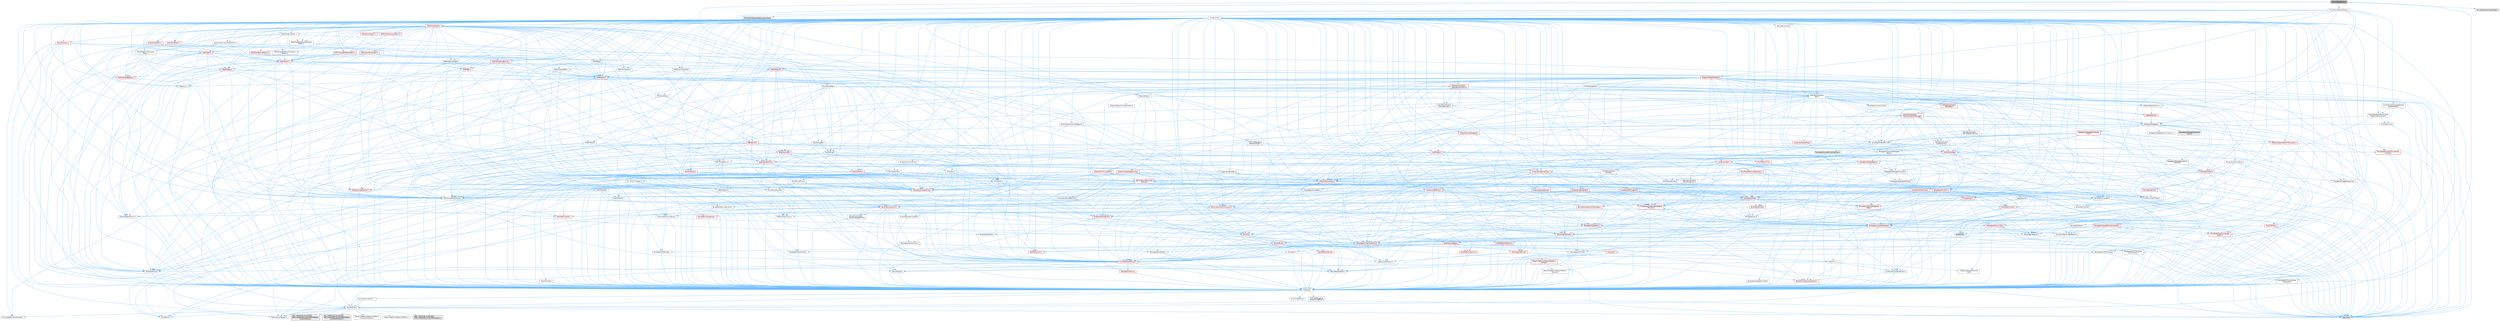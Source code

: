 digraph "MovieSceneClock.h"
{
 // INTERACTIVE_SVG=YES
 // LATEX_PDF_SIZE
  bgcolor="transparent";
  edge [fontname=Helvetica,fontsize=10,labelfontname=Helvetica,labelfontsize=10];
  node [fontname=Helvetica,fontsize=10,shape=box,height=0.2,width=0.4];
  Node1 [id="Node000001",label="MovieSceneClock.h",height=0.2,width=0.4,color="gray40", fillcolor="grey60", style="filled", fontcolor="black",tooltip=" "];
  Node1 -> Node2 [id="edge1_Node000001_Node000002",color="steelblue1",style="solid",tooltip=" "];
  Node2 [id="Node000002",label="CoreTypes.h",height=0.2,width=0.4,color="grey40", fillcolor="white", style="filled",URL="$dc/dec/CoreTypes_8h.html",tooltip=" "];
  Node2 -> Node3 [id="edge2_Node000002_Node000003",color="steelblue1",style="solid",tooltip=" "];
  Node3 [id="Node000003",label="HAL/Platform.h",height=0.2,width=0.4,color="grey40", fillcolor="white", style="filled",URL="$d9/dd0/Platform_8h.html",tooltip=" "];
  Node3 -> Node4 [id="edge3_Node000003_Node000004",color="steelblue1",style="solid",tooltip=" "];
  Node4 [id="Node000004",label="Misc/Build.h",height=0.2,width=0.4,color="grey40", fillcolor="white", style="filled",URL="$d3/dbb/Build_8h.html",tooltip=" "];
  Node3 -> Node5 [id="edge4_Node000003_Node000005",color="steelblue1",style="solid",tooltip=" "];
  Node5 [id="Node000005",label="Misc/LargeWorldCoordinates.h",height=0.2,width=0.4,color="grey40", fillcolor="white", style="filled",URL="$d2/dcb/LargeWorldCoordinates_8h.html",tooltip=" "];
  Node3 -> Node6 [id="edge5_Node000003_Node000006",color="steelblue1",style="solid",tooltip=" "];
  Node6 [id="Node000006",label="type_traits",height=0.2,width=0.4,color="grey60", fillcolor="#E0E0E0", style="filled",tooltip=" "];
  Node3 -> Node7 [id="edge6_Node000003_Node000007",color="steelblue1",style="solid",tooltip=" "];
  Node7 [id="Node000007",label="PreprocessorHelpers.h",height=0.2,width=0.4,color="grey40", fillcolor="white", style="filled",URL="$db/ddb/PreprocessorHelpers_8h.html",tooltip=" "];
  Node3 -> Node8 [id="edge7_Node000003_Node000008",color="steelblue1",style="solid",tooltip=" "];
  Node8 [id="Node000008",label="UBT_COMPILED_PLATFORM\l/UBT_COMPILED_PLATFORMPlatform\lCompilerPreSetup.h",height=0.2,width=0.4,color="grey60", fillcolor="#E0E0E0", style="filled",tooltip=" "];
  Node3 -> Node9 [id="edge8_Node000003_Node000009",color="steelblue1",style="solid",tooltip=" "];
  Node9 [id="Node000009",label="GenericPlatform/GenericPlatform\lCompilerPreSetup.h",height=0.2,width=0.4,color="grey40", fillcolor="white", style="filled",URL="$d9/dc8/GenericPlatformCompilerPreSetup_8h.html",tooltip=" "];
  Node3 -> Node10 [id="edge9_Node000003_Node000010",color="steelblue1",style="solid",tooltip=" "];
  Node10 [id="Node000010",label="GenericPlatform/GenericPlatform.h",height=0.2,width=0.4,color="grey40", fillcolor="white", style="filled",URL="$d6/d84/GenericPlatform_8h.html",tooltip=" "];
  Node3 -> Node11 [id="edge10_Node000003_Node000011",color="steelblue1",style="solid",tooltip=" "];
  Node11 [id="Node000011",label="UBT_COMPILED_PLATFORM\l/UBT_COMPILED_PLATFORMPlatform.h",height=0.2,width=0.4,color="grey60", fillcolor="#E0E0E0", style="filled",tooltip=" "];
  Node3 -> Node12 [id="edge11_Node000003_Node000012",color="steelblue1",style="solid",tooltip=" "];
  Node12 [id="Node000012",label="UBT_COMPILED_PLATFORM\l/UBT_COMPILED_PLATFORMPlatform\lCompilerSetup.h",height=0.2,width=0.4,color="grey60", fillcolor="#E0E0E0", style="filled",tooltip=" "];
  Node2 -> Node13 [id="edge12_Node000002_Node000013",color="steelblue1",style="solid",tooltip=" "];
  Node13 [id="Node000013",label="ProfilingDebugging\l/UMemoryDefines.h",height=0.2,width=0.4,color="grey40", fillcolor="white", style="filled",URL="$d2/da2/UMemoryDefines_8h.html",tooltip=" "];
  Node2 -> Node14 [id="edge13_Node000002_Node000014",color="steelblue1",style="solid",tooltip=" "];
  Node14 [id="Node000014",label="Misc/CoreMiscDefines.h",height=0.2,width=0.4,color="grey40", fillcolor="white", style="filled",URL="$da/d38/CoreMiscDefines_8h.html",tooltip=" "];
  Node14 -> Node3 [id="edge14_Node000014_Node000003",color="steelblue1",style="solid",tooltip=" "];
  Node14 -> Node7 [id="edge15_Node000014_Node000007",color="steelblue1",style="solid",tooltip=" "];
  Node2 -> Node15 [id="edge16_Node000002_Node000015",color="steelblue1",style="solid",tooltip=" "];
  Node15 [id="Node000015",label="Misc/CoreDefines.h",height=0.2,width=0.4,color="grey40", fillcolor="white", style="filled",URL="$d3/dd2/CoreDefines_8h.html",tooltip=" "];
  Node1 -> Node16 [id="edge17_Node000001_Node000016",color="steelblue1",style="solid",tooltip=" "];
  Node16 [id="Node000016",label="Misc/FrameRate.h",height=0.2,width=0.4,color="grey40", fillcolor="white", style="filled",URL="$d1/d9e/FrameRate_8h.html",tooltip=" "];
  Node16 -> Node3 [id="edge18_Node000016_Node000003",color="steelblue1",style="solid",tooltip=" "];
  Node16 -> Node17 [id="edge19_Node000016_Node000017",color="steelblue1",style="solid",tooltip=" "];
  Node17 [id="Node000017",label="Internationalization\l/Text.h",height=0.2,width=0.4,color="grey40", fillcolor="white", style="filled",URL="$d6/d35/Text_8h.html",tooltip=" "];
  Node17 -> Node2 [id="edge20_Node000017_Node000002",color="steelblue1",style="solid",tooltip=" "];
  Node17 -> Node18 [id="edge21_Node000017_Node000018",color="steelblue1",style="solid",tooltip=" "];
  Node18 [id="Node000018",label="HAL/PlatformAtomics.h",height=0.2,width=0.4,color="red", fillcolor="#FFF0F0", style="filled",URL="$d3/d36/PlatformAtomics_8h.html",tooltip=" "];
  Node18 -> Node2 [id="edge22_Node000018_Node000002",color="steelblue1",style="solid",tooltip=" "];
  Node17 -> Node21 [id="edge23_Node000017_Node000021",color="steelblue1",style="solid",tooltip=" "];
  Node21 [id="Node000021",label="Misc/AssertionMacros.h",height=0.2,width=0.4,color="red", fillcolor="#FFF0F0", style="filled",URL="$d0/dfa/AssertionMacros_8h.html",tooltip=" "];
  Node21 -> Node2 [id="edge24_Node000021_Node000002",color="steelblue1",style="solid",tooltip=" "];
  Node21 -> Node3 [id="edge25_Node000021_Node000003",color="steelblue1",style="solid",tooltip=" "];
  Node21 -> Node22 [id="edge26_Node000021_Node000022",color="steelblue1",style="solid",tooltip=" "];
  Node22 [id="Node000022",label="HAL/PlatformMisc.h",height=0.2,width=0.4,color="red", fillcolor="#FFF0F0", style="filled",URL="$d0/df5/PlatformMisc_8h.html",tooltip=" "];
  Node22 -> Node2 [id="edge27_Node000022_Node000002",color="steelblue1",style="solid",tooltip=" "];
  Node21 -> Node7 [id="edge28_Node000021_Node000007",color="steelblue1",style="solid",tooltip=" "];
  Node21 -> Node55 [id="edge29_Node000021_Node000055",color="steelblue1",style="solid",tooltip=" "];
  Node55 [id="Node000055",label="Templates/EnableIf.h",height=0.2,width=0.4,color="grey40", fillcolor="white", style="filled",URL="$d7/d60/EnableIf_8h.html",tooltip=" "];
  Node55 -> Node2 [id="edge30_Node000055_Node000002",color="steelblue1",style="solid",tooltip=" "];
  Node21 -> Node61 [id="edge31_Node000021_Node000061",color="steelblue1",style="solid",tooltip=" "];
  Node61 [id="Node000061",label="Misc/VarArgs.h",height=0.2,width=0.4,color="grey40", fillcolor="white", style="filled",URL="$d5/d6f/VarArgs_8h.html",tooltip=" "];
  Node61 -> Node2 [id="edge32_Node000061_Node000002",color="steelblue1",style="solid",tooltip=" "];
  Node17 -> Node46 [id="edge33_Node000017_Node000046",color="steelblue1",style="solid",tooltip=" "];
  Node46 [id="Node000046",label="Misc/EnumClassFlags.h",height=0.2,width=0.4,color="grey40", fillcolor="white", style="filled",URL="$d8/de7/EnumClassFlags_8h.html",tooltip=" "];
  Node17 -> Node69 [id="edge34_Node000017_Node000069",color="steelblue1",style="solid",tooltip=" "];
  Node69 [id="Node000069",label="Templates/UnrealTypeTraits.h",height=0.2,width=0.4,color="red", fillcolor="#FFF0F0", style="filled",URL="$d2/d2d/UnrealTypeTraits_8h.html",tooltip=" "];
  Node69 -> Node2 [id="edge35_Node000069_Node000002",color="steelblue1",style="solid",tooltip=" "];
  Node69 -> Node70 [id="edge36_Node000069_Node000070",color="steelblue1",style="solid",tooltip=" "];
  Node70 [id="Node000070",label="Templates/IsPointer.h",height=0.2,width=0.4,color="grey40", fillcolor="white", style="filled",URL="$d7/d05/IsPointer_8h.html",tooltip=" "];
  Node70 -> Node2 [id="edge37_Node000070_Node000002",color="steelblue1",style="solid",tooltip=" "];
  Node69 -> Node21 [id="edge38_Node000069_Node000021",color="steelblue1",style="solid",tooltip=" "];
  Node69 -> Node71 [id="edge39_Node000069_Node000071",color="steelblue1",style="solid",tooltip=" "];
  Node71 [id="Node000071",label="Templates/AndOrNot.h",height=0.2,width=0.4,color="grey40", fillcolor="white", style="filled",URL="$db/d0a/AndOrNot_8h.html",tooltip=" "];
  Node71 -> Node2 [id="edge40_Node000071_Node000002",color="steelblue1",style="solid",tooltip=" "];
  Node69 -> Node55 [id="edge41_Node000069_Node000055",color="steelblue1",style="solid",tooltip=" "];
  Node69 -> Node72 [id="edge42_Node000069_Node000072",color="steelblue1",style="solid",tooltip=" "];
  Node72 [id="Node000072",label="Templates/IsArithmetic.h",height=0.2,width=0.4,color="grey40", fillcolor="white", style="filled",URL="$d2/d5d/IsArithmetic_8h.html",tooltip=" "];
  Node72 -> Node2 [id="edge43_Node000072_Node000002",color="steelblue1",style="solid",tooltip=" "];
  Node69 -> Node74 [id="edge44_Node000069_Node000074",color="steelblue1",style="solid",tooltip=" "];
  Node74 [id="Node000074",label="Templates/IsPODType.h",height=0.2,width=0.4,color="grey40", fillcolor="white", style="filled",URL="$d7/db1/IsPODType_8h.html",tooltip=" "];
  Node74 -> Node2 [id="edge45_Node000074_Node000002",color="steelblue1",style="solid",tooltip=" "];
  Node69 -> Node75 [id="edge46_Node000069_Node000075",color="steelblue1",style="solid",tooltip=" "];
  Node75 [id="Node000075",label="Templates/IsUECoreType.h",height=0.2,width=0.4,color="grey40", fillcolor="white", style="filled",URL="$d1/db8/IsUECoreType_8h.html",tooltip=" "];
  Node75 -> Node2 [id="edge47_Node000075_Node000002",color="steelblue1",style="solid",tooltip=" "];
  Node75 -> Node6 [id="edge48_Node000075_Node000006",color="steelblue1",style="solid",tooltip=" "];
  Node69 -> Node76 [id="edge49_Node000069_Node000076",color="steelblue1",style="solid",tooltip=" "];
  Node76 [id="Node000076",label="Templates/IsTriviallyCopy\lConstructible.h",height=0.2,width=0.4,color="grey40", fillcolor="white", style="filled",URL="$d3/d78/IsTriviallyCopyConstructible_8h.html",tooltip=" "];
  Node76 -> Node2 [id="edge50_Node000076_Node000002",color="steelblue1",style="solid",tooltip=" "];
  Node76 -> Node6 [id="edge51_Node000076_Node000006",color="steelblue1",style="solid",tooltip=" "];
  Node17 -> Node77 [id="edge52_Node000017_Node000077",color="steelblue1",style="solid",tooltip=" "];
  Node77 [id="Node000077",label="Containers/Array.h",height=0.2,width=0.4,color="red", fillcolor="#FFF0F0", style="filled",URL="$df/dd0/Array_8h.html",tooltip=" "];
  Node77 -> Node2 [id="edge53_Node000077_Node000002",color="steelblue1",style="solid",tooltip=" "];
  Node77 -> Node21 [id="edge54_Node000077_Node000021",color="steelblue1",style="solid",tooltip=" "];
  Node77 -> Node78 [id="edge55_Node000077_Node000078",color="steelblue1",style="solid",tooltip=" "];
  Node78 [id="Node000078",label="Misc/IntrusiveUnsetOptional\lState.h",height=0.2,width=0.4,color="red", fillcolor="#FFF0F0", style="filled",URL="$d2/d0a/IntrusiveUnsetOptionalState_8h.html",tooltip=" "];
  Node77 -> Node82 [id="edge56_Node000077_Node000082",color="steelblue1",style="solid",tooltip=" "];
  Node82 [id="Node000082",label="HAL/UnrealMemory.h",height=0.2,width=0.4,color="red", fillcolor="#FFF0F0", style="filled",URL="$d9/d96/UnrealMemory_8h.html",tooltip=" "];
  Node82 -> Node2 [id="edge57_Node000082_Node000002",color="steelblue1",style="solid",tooltip=" "];
  Node82 -> Node86 [id="edge58_Node000082_Node000086",color="steelblue1",style="solid",tooltip=" "];
  Node86 [id="Node000086",label="HAL/MemoryBase.h",height=0.2,width=0.4,color="red", fillcolor="#FFF0F0", style="filled",URL="$d6/d9f/MemoryBase_8h.html",tooltip=" "];
  Node86 -> Node2 [id="edge59_Node000086_Node000002",color="steelblue1",style="solid",tooltip=" "];
  Node86 -> Node18 [id="edge60_Node000086_Node000018",color="steelblue1",style="solid",tooltip=" "];
  Node86 -> Node34 [id="edge61_Node000086_Node000034",color="steelblue1",style="solid",tooltip=" "];
  Node34 [id="Node000034",label="HAL/PlatformCrt.h",height=0.2,width=0.4,color="red", fillcolor="#FFF0F0", style="filled",URL="$d8/d75/PlatformCrt_8h.html",tooltip=" "];
  Node86 -> Node87 [id="edge62_Node000086_Node000087",color="steelblue1",style="solid",tooltip=" "];
  Node87 [id="Node000087",label="Misc/Exec.h",height=0.2,width=0.4,color="grey40", fillcolor="white", style="filled",URL="$de/ddb/Exec_8h.html",tooltip=" "];
  Node87 -> Node2 [id="edge63_Node000087_Node000002",color="steelblue1",style="solid",tooltip=" "];
  Node87 -> Node21 [id="edge64_Node000087_Node000021",color="steelblue1",style="solid",tooltip=" "];
  Node86 -> Node88 [id="edge65_Node000086_Node000088",color="steelblue1",style="solid",tooltip=" "];
  Node88 [id="Node000088",label="Misc/OutputDevice.h",height=0.2,width=0.4,color="red", fillcolor="#FFF0F0", style="filled",URL="$d7/d32/OutputDevice_8h.html",tooltip=" "];
  Node88 -> Node29 [id="edge66_Node000088_Node000029",color="steelblue1",style="solid",tooltip=" "];
  Node29 [id="Node000029",label="CoreFwd.h",height=0.2,width=0.4,color="grey40", fillcolor="white", style="filled",URL="$d1/d1e/CoreFwd_8h.html",tooltip=" "];
  Node29 -> Node2 [id="edge67_Node000029_Node000002",color="steelblue1",style="solid",tooltip=" "];
  Node29 -> Node30 [id="edge68_Node000029_Node000030",color="steelblue1",style="solid",tooltip=" "];
  Node30 [id="Node000030",label="Containers/ContainersFwd.h",height=0.2,width=0.4,color="grey40", fillcolor="white", style="filled",URL="$d4/d0a/ContainersFwd_8h.html",tooltip=" "];
  Node30 -> Node3 [id="edge69_Node000030_Node000003",color="steelblue1",style="solid",tooltip=" "];
  Node30 -> Node2 [id="edge70_Node000030_Node000002",color="steelblue1",style="solid",tooltip=" "];
  Node30 -> Node27 [id="edge71_Node000030_Node000027",color="steelblue1",style="solid",tooltip=" "];
  Node27 [id="Node000027",label="Traits/IsContiguousContainer.h",height=0.2,width=0.4,color="red", fillcolor="#FFF0F0", style="filled",URL="$d5/d3c/IsContiguousContainer_8h.html",tooltip=" "];
  Node27 -> Node2 [id="edge72_Node000027_Node000002",color="steelblue1",style="solid",tooltip=" "];
  Node29 -> Node31 [id="edge73_Node000029_Node000031",color="steelblue1",style="solid",tooltip=" "];
  Node31 [id="Node000031",label="Math/MathFwd.h",height=0.2,width=0.4,color="grey40", fillcolor="white", style="filled",URL="$d2/d10/MathFwd_8h.html",tooltip=" "];
  Node31 -> Node3 [id="edge74_Node000031_Node000003",color="steelblue1",style="solid",tooltip=" "];
  Node29 -> Node32 [id="edge75_Node000029_Node000032",color="steelblue1",style="solid",tooltip=" "];
  Node32 [id="Node000032",label="UObject/UObjectHierarchy\lFwd.h",height=0.2,width=0.4,color="grey40", fillcolor="white", style="filled",URL="$d3/d13/UObjectHierarchyFwd_8h.html",tooltip=" "];
  Node88 -> Node2 [id="edge76_Node000088_Node000002",color="steelblue1",style="solid",tooltip=" "];
  Node88 -> Node89 [id="edge77_Node000088_Node000089",color="steelblue1",style="solid",tooltip=" "];
  Node89 [id="Node000089",label="Logging/LogVerbosity.h",height=0.2,width=0.4,color="grey40", fillcolor="white", style="filled",URL="$d2/d8f/LogVerbosity_8h.html",tooltip=" "];
  Node89 -> Node2 [id="edge78_Node000089_Node000002",color="steelblue1",style="solid",tooltip=" "];
  Node88 -> Node61 [id="edge79_Node000088_Node000061",color="steelblue1",style="solid",tooltip=" "];
  Node82 -> Node97 [id="edge80_Node000082_Node000097",color="steelblue1",style="solid",tooltip=" "];
  Node97 [id="Node000097",label="HAL/PlatformMemory.h",height=0.2,width=0.4,color="red", fillcolor="#FFF0F0", style="filled",URL="$de/d68/PlatformMemory_8h.html",tooltip=" "];
  Node97 -> Node2 [id="edge81_Node000097_Node000002",color="steelblue1",style="solid",tooltip=" "];
  Node82 -> Node70 [id="edge82_Node000082_Node000070",color="steelblue1",style="solid",tooltip=" "];
  Node77 -> Node69 [id="edge83_Node000077_Node000069",color="steelblue1",style="solid",tooltip=" "];
  Node77 -> Node100 [id="edge84_Node000077_Node000100",color="steelblue1",style="solid",tooltip=" "];
  Node100 [id="Node000100",label="Templates/UnrealTemplate.h",height=0.2,width=0.4,color="red", fillcolor="#FFF0F0", style="filled",URL="$d4/d24/UnrealTemplate_8h.html",tooltip=" "];
  Node100 -> Node2 [id="edge85_Node000100_Node000002",color="steelblue1",style="solid",tooltip=" "];
  Node100 -> Node70 [id="edge86_Node000100_Node000070",color="steelblue1",style="solid",tooltip=" "];
  Node100 -> Node82 [id="edge87_Node000100_Node000082",color="steelblue1",style="solid",tooltip=" "];
  Node100 -> Node69 [id="edge88_Node000100_Node000069",color="steelblue1",style="solid",tooltip=" "];
  Node100 -> Node103 [id="edge89_Node000100_Node000103",color="steelblue1",style="solid",tooltip=" "];
  Node103 [id="Node000103",label="Templates/RemoveReference.h",height=0.2,width=0.4,color="grey40", fillcolor="white", style="filled",URL="$da/dbe/RemoveReference_8h.html",tooltip=" "];
  Node103 -> Node2 [id="edge90_Node000103_Node000002",color="steelblue1",style="solid",tooltip=" "];
  Node100 -> Node63 [id="edge91_Node000100_Node000063",color="steelblue1",style="solid",tooltip=" "];
  Node63 [id="Node000063",label="Templates/Requires.h",height=0.2,width=0.4,color="grey40", fillcolor="white", style="filled",URL="$dc/d96/Requires_8h.html",tooltip=" "];
  Node63 -> Node55 [id="edge92_Node000063_Node000055",color="steelblue1",style="solid",tooltip=" "];
  Node63 -> Node6 [id="edge93_Node000063_Node000006",color="steelblue1",style="solid",tooltip=" "];
  Node100 -> Node104 [id="edge94_Node000100_Node000104",color="steelblue1",style="solid",tooltip=" "];
  Node104 [id="Node000104",label="Templates/TypeCompatible\lBytes.h",height=0.2,width=0.4,color="red", fillcolor="#FFF0F0", style="filled",URL="$df/d0a/TypeCompatibleBytes_8h.html",tooltip=" "];
  Node104 -> Node2 [id="edge95_Node000104_Node000002",color="steelblue1",style="solid",tooltip=" "];
  Node104 -> Node6 [id="edge96_Node000104_Node000006",color="steelblue1",style="solid",tooltip=" "];
  Node100 -> Node64 [id="edge97_Node000100_Node000064",color="steelblue1",style="solid",tooltip=" "];
  Node64 [id="Node000064",label="Templates/Identity.h",height=0.2,width=0.4,color="grey40", fillcolor="white", style="filled",URL="$d0/dd5/Identity_8h.html",tooltip=" "];
  Node100 -> Node27 [id="edge98_Node000100_Node000027",color="steelblue1",style="solid",tooltip=" "];
  Node100 -> Node6 [id="edge99_Node000100_Node000006",color="steelblue1",style="solid",tooltip=" "];
  Node77 -> Node107 [id="edge100_Node000077_Node000107",color="steelblue1",style="solid",tooltip=" "];
  Node107 [id="Node000107",label="Containers/ContainerAllocation\lPolicies.h",height=0.2,width=0.4,color="red", fillcolor="#FFF0F0", style="filled",URL="$d7/dff/ContainerAllocationPolicies_8h.html",tooltip=" "];
  Node107 -> Node2 [id="edge101_Node000107_Node000002",color="steelblue1",style="solid",tooltip=" "];
  Node107 -> Node107 [id="edge102_Node000107_Node000107",color="steelblue1",style="solid",tooltip=" "];
  Node107 -> Node109 [id="edge103_Node000107_Node000109",color="steelblue1",style="solid",tooltip=" "];
  Node109 [id="Node000109",label="HAL/PlatformMath.h",height=0.2,width=0.4,color="red", fillcolor="#FFF0F0", style="filled",URL="$dc/d53/PlatformMath_8h.html",tooltip=" "];
  Node109 -> Node2 [id="edge104_Node000109_Node000002",color="steelblue1",style="solid",tooltip=" "];
  Node107 -> Node82 [id="edge105_Node000107_Node000082",color="steelblue1",style="solid",tooltip=" "];
  Node107 -> Node44 [id="edge106_Node000107_Node000044",color="steelblue1",style="solid",tooltip=" "];
  Node44 [id="Node000044",label="Math/NumericLimits.h",height=0.2,width=0.4,color="grey40", fillcolor="white", style="filled",URL="$df/d1b/NumericLimits_8h.html",tooltip=" "];
  Node44 -> Node2 [id="edge107_Node000044_Node000002",color="steelblue1",style="solid",tooltip=" "];
  Node107 -> Node21 [id="edge108_Node000107_Node000021",color="steelblue1",style="solid",tooltip=" "];
  Node107 -> Node118 [id="edge109_Node000107_Node000118",color="steelblue1",style="solid",tooltip=" "];
  Node118 [id="Node000118",label="Templates/MemoryOps.h",height=0.2,width=0.4,color="red", fillcolor="#FFF0F0", style="filled",URL="$db/dea/MemoryOps_8h.html",tooltip=" "];
  Node118 -> Node2 [id="edge110_Node000118_Node000002",color="steelblue1",style="solid",tooltip=" "];
  Node118 -> Node82 [id="edge111_Node000118_Node000082",color="steelblue1",style="solid",tooltip=" "];
  Node118 -> Node95 [id="edge112_Node000118_Node000095",color="steelblue1",style="solid",tooltip=" "];
  Node95 [id="Node000095",label="Templates/IsTriviallyCopy\lAssignable.h",height=0.2,width=0.4,color="grey40", fillcolor="white", style="filled",URL="$d2/df2/IsTriviallyCopyAssignable_8h.html",tooltip=" "];
  Node95 -> Node2 [id="edge113_Node000095_Node000002",color="steelblue1",style="solid",tooltip=" "];
  Node95 -> Node6 [id="edge114_Node000095_Node000006",color="steelblue1",style="solid",tooltip=" "];
  Node118 -> Node76 [id="edge115_Node000118_Node000076",color="steelblue1",style="solid",tooltip=" "];
  Node118 -> Node63 [id="edge116_Node000118_Node000063",color="steelblue1",style="solid",tooltip=" "];
  Node118 -> Node69 [id="edge117_Node000118_Node000069",color="steelblue1",style="solid",tooltip=" "];
  Node118 -> Node6 [id="edge118_Node000118_Node000006",color="steelblue1",style="solid",tooltip=" "];
  Node107 -> Node104 [id="edge119_Node000107_Node000104",color="steelblue1",style="solid",tooltip=" "];
  Node107 -> Node6 [id="edge120_Node000107_Node000006",color="steelblue1",style="solid",tooltip=" "];
  Node77 -> Node120 [id="edge121_Node000077_Node000120",color="steelblue1",style="solid",tooltip=" "];
  Node120 [id="Node000120",label="Serialization/Archive.h",height=0.2,width=0.4,color="red", fillcolor="#FFF0F0", style="filled",URL="$d7/d3b/Archive_8h.html",tooltip=" "];
  Node120 -> Node29 [id="edge122_Node000120_Node000029",color="steelblue1",style="solid",tooltip=" "];
  Node120 -> Node2 [id="edge123_Node000120_Node000002",color="steelblue1",style="solid",tooltip=" "];
  Node120 -> Node121 [id="edge124_Node000120_Node000121",color="steelblue1",style="solid",tooltip=" "];
  Node121 [id="Node000121",label="HAL/PlatformProperties.h",height=0.2,width=0.4,color="red", fillcolor="#FFF0F0", style="filled",URL="$d9/db0/PlatformProperties_8h.html",tooltip=" "];
  Node121 -> Node2 [id="edge125_Node000121_Node000002",color="steelblue1",style="solid",tooltip=" "];
  Node120 -> Node124 [id="edge126_Node000120_Node000124",color="steelblue1",style="solid",tooltip=" "];
  Node124 [id="Node000124",label="Internationalization\l/TextNamespaceFwd.h",height=0.2,width=0.4,color="grey40", fillcolor="white", style="filled",URL="$d8/d97/TextNamespaceFwd_8h.html",tooltip=" "];
  Node124 -> Node2 [id="edge127_Node000124_Node000002",color="steelblue1",style="solid",tooltip=" "];
  Node120 -> Node31 [id="edge128_Node000120_Node000031",color="steelblue1",style="solid",tooltip=" "];
  Node120 -> Node21 [id="edge129_Node000120_Node000021",color="steelblue1",style="solid",tooltip=" "];
  Node120 -> Node4 [id="edge130_Node000120_Node000004",color="steelblue1",style="solid",tooltip=" "];
  Node120 -> Node125 [id="edge131_Node000120_Node000125",color="steelblue1",style="solid",tooltip=" "];
  Node125 [id="Node000125",label="Misc/EngineVersionBase.h",height=0.2,width=0.4,color="grey40", fillcolor="white", style="filled",URL="$d5/d2b/EngineVersionBase_8h.html",tooltip=" "];
  Node125 -> Node2 [id="edge132_Node000125_Node000002",color="steelblue1",style="solid",tooltip=" "];
  Node120 -> Node61 [id="edge133_Node000120_Node000061",color="steelblue1",style="solid",tooltip=" "];
  Node120 -> Node55 [id="edge134_Node000120_Node000055",color="steelblue1",style="solid",tooltip=" "];
  Node120 -> Node128 [id="edge135_Node000120_Node000128",color="steelblue1",style="solid",tooltip=" "];
  Node128 [id="Node000128",label="Templates/IsEnumClass.h",height=0.2,width=0.4,color="grey40", fillcolor="white", style="filled",URL="$d7/d15/IsEnumClass_8h.html",tooltip=" "];
  Node128 -> Node2 [id="edge136_Node000128_Node000002",color="steelblue1",style="solid",tooltip=" "];
  Node128 -> Node71 [id="edge137_Node000128_Node000071",color="steelblue1",style="solid",tooltip=" "];
  Node120 -> Node100 [id="edge138_Node000120_Node000100",color="steelblue1",style="solid",tooltip=" "];
  Node120 -> Node129 [id="edge139_Node000120_Node000129",color="steelblue1",style="solid",tooltip=" "];
  Node129 [id="Node000129",label="UObject/ObjectVersion.h",height=0.2,width=0.4,color="grey40", fillcolor="white", style="filled",URL="$da/d63/ObjectVersion_8h.html",tooltip=" "];
  Node129 -> Node2 [id="edge140_Node000129_Node000002",color="steelblue1",style="solid",tooltip=" "];
  Node77 -> Node146 [id="edge141_Node000077_Node000146",color="steelblue1",style="solid",tooltip=" "];
  Node146 [id="Node000146",label="Templates/Invoke.h",height=0.2,width=0.4,color="red", fillcolor="#FFF0F0", style="filled",URL="$d7/deb/Invoke_8h.html",tooltip=" "];
  Node146 -> Node2 [id="edge142_Node000146_Node000002",color="steelblue1",style="solid",tooltip=" "];
  Node146 -> Node100 [id="edge143_Node000146_Node000100",color="steelblue1",style="solid",tooltip=" "];
  Node146 -> Node6 [id="edge144_Node000146_Node000006",color="steelblue1",style="solid",tooltip=" "];
  Node77 -> Node151 [id="edge145_Node000077_Node000151",color="steelblue1",style="solid",tooltip=" "];
  Node151 [id="Node000151",label="Templates/Less.h",height=0.2,width=0.4,color="grey40", fillcolor="white", style="filled",URL="$de/dc8/Less_8h.html",tooltip=" "];
  Node151 -> Node2 [id="edge146_Node000151_Node000002",color="steelblue1",style="solid",tooltip=" "];
  Node151 -> Node100 [id="edge147_Node000151_Node000100",color="steelblue1",style="solid",tooltip=" "];
  Node77 -> Node63 [id="edge148_Node000077_Node000063",color="steelblue1",style="solid",tooltip=" "];
  Node77 -> Node159 [id="edge149_Node000077_Node000159",color="steelblue1",style="solid",tooltip=" "];
  Node159 [id="Node000159",label="Templates/Sorting.h",height=0.2,width=0.4,color="red", fillcolor="#FFF0F0", style="filled",URL="$d3/d9e/Sorting_8h.html",tooltip=" "];
  Node159 -> Node2 [id="edge150_Node000159_Node000002",color="steelblue1",style="solid",tooltip=" "];
  Node159 -> Node109 [id="edge151_Node000159_Node000109",color="steelblue1",style="solid",tooltip=" "];
  Node159 -> Node151 [id="edge152_Node000159_Node000151",color="steelblue1",style="solid",tooltip=" "];
  Node77 -> Node163 [id="edge153_Node000077_Node000163",color="steelblue1",style="solid",tooltip=" "];
  Node163 [id="Node000163",label="Templates/AlignmentTemplates.h",height=0.2,width=0.4,color="red", fillcolor="#FFF0F0", style="filled",URL="$dd/d32/AlignmentTemplates_8h.html",tooltip=" "];
  Node163 -> Node2 [id="edge154_Node000163_Node000002",color="steelblue1",style="solid",tooltip=" "];
  Node163 -> Node70 [id="edge155_Node000163_Node000070",color="steelblue1",style="solid",tooltip=" "];
  Node77 -> Node6 [id="edge156_Node000077_Node000006",color="steelblue1",style="solid",tooltip=" "];
  Node17 -> Node164 [id="edge157_Node000017_Node000164",color="steelblue1",style="solid",tooltip=" "];
  Node164 [id="Node000164",label="Containers/UnrealString.h",height=0.2,width=0.4,color="red", fillcolor="#FFF0F0", style="filled",URL="$d5/dba/UnrealString_8h.html",tooltip=" "];
  Node17 -> Node168 [id="edge158_Node000017_Node000168",color="steelblue1",style="solid",tooltip=" "];
  Node168 [id="Node000168",label="Containers/SortedMap.h",height=0.2,width=0.4,color="red", fillcolor="#FFF0F0", style="filled",URL="$d1/dcf/SortedMap_8h.html",tooltip=" "];
  Node168 -> Node169 [id="edge159_Node000168_Node000169",color="steelblue1",style="solid",tooltip=" "];
  Node169 [id="Node000169",label="Containers/Map.h",height=0.2,width=0.4,color="red", fillcolor="#FFF0F0", style="filled",URL="$df/d79/Map_8h.html",tooltip=" "];
  Node169 -> Node2 [id="edge160_Node000169_Node000002",color="steelblue1",style="solid",tooltip=" "];
  Node169 -> Node170 [id="edge161_Node000169_Node000170",color="steelblue1",style="solid",tooltip=" "];
  Node170 [id="Node000170",label="Algo/Reverse.h",height=0.2,width=0.4,color="grey40", fillcolor="white", style="filled",URL="$d5/d93/Reverse_8h.html",tooltip=" "];
  Node170 -> Node2 [id="edge162_Node000170_Node000002",color="steelblue1",style="solid",tooltip=" "];
  Node170 -> Node100 [id="edge163_Node000170_Node000100",color="steelblue1",style="solid",tooltip=" "];
  Node169 -> Node171 [id="edge164_Node000169_Node000171",color="steelblue1",style="solid",tooltip=" "];
  Node171 [id="Node000171",label="Containers/Set.h",height=0.2,width=0.4,color="red", fillcolor="#FFF0F0", style="filled",URL="$d4/d45/Set_8h.html",tooltip=" "];
  Node171 -> Node107 [id="edge165_Node000171_Node000107",color="steelblue1",style="solid",tooltip=" "];
  Node171 -> Node173 [id="edge166_Node000171_Node000173",color="steelblue1",style="solid",tooltip=" "];
  Node173 [id="Node000173",label="Containers/SparseArray.h",height=0.2,width=0.4,color="red", fillcolor="#FFF0F0", style="filled",URL="$d5/dbf/SparseArray_8h.html",tooltip=" "];
  Node173 -> Node2 [id="edge167_Node000173_Node000002",color="steelblue1",style="solid",tooltip=" "];
  Node173 -> Node21 [id="edge168_Node000173_Node000021",color="steelblue1",style="solid",tooltip=" "];
  Node173 -> Node82 [id="edge169_Node000173_Node000082",color="steelblue1",style="solid",tooltip=" "];
  Node173 -> Node69 [id="edge170_Node000173_Node000069",color="steelblue1",style="solid",tooltip=" "];
  Node173 -> Node100 [id="edge171_Node000173_Node000100",color="steelblue1",style="solid",tooltip=" "];
  Node173 -> Node107 [id="edge172_Node000173_Node000107",color="steelblue1",style="solid",tooltip=" "];
  Node173 -> Node151 [id="edge173_Node000173_Node000151",color="steelblue1",style="solid",tooltip=" "];
  Node173 -> Node77 [id="edge174_Node000173_Node000077",color="steelblue1",style="solid",tooltip=" "];
  Node173 -> Node162 [id="edge175_Node000173_Node000162",color="steelblue1",style="solid",tooltip=" "];
  Node162 [id="Node000162",label="Math/UnrealMathUtility.h",height=0.2,width=0.4,color="grey40", fillcolor="white", style="filled",URL="$db/db8/UnrealMathUtility_8h.html",tooltip=" "];
  Node162 -> Node2 [id="edge176_Node000162_Node000002",color="steelblue1",style="solid",tooltip=" "];
  Node162 -> Node21 [id="edge177_Node000162_Node000021",color="steelblue1",style="solid",tooltip=" "];
  Node162 -> Node109 [id="edge178_Node000162_Node000109",color="steelblue1",style="solid",tooltip=" "];
  Node162 -> Node31 [id="edge179_Node000162_Node000031",color="steelblue1",style="solid",tooltip=" "];
  Node162 -> Node64 [id="edge180_Node000162_Node000064",color="steelblue1",style="solid",tooltip=" "];
  Node162 -> Node63 [id="edge181_Node000162_Node000063",color="steelblue1",style="solid",tooltip=" "];
  Node173 -> Node174 [id="edge182_Node000173_Node000174",color="steelblue1",style="solid",tooltip=" "];
  Node174 [id="Node000174",label="Containers/ScriptArray.h",height=0.2,width=0.4,color="red", fillcolor="#FFF0F0", style="filled",URL="$dc/daf/ScriptArray_8h.html",tooltip=" "];
  Node174 -> Node2 [id="edge183_Node000174_Node000002",color="steelblue1",style="solid",tooltip=" "];
  Node174 -> Node21 [id="edge184_Node000174_Node000021",color="steelblue1",style="solid",tooltip=" "];
  Node174 -> Node82 [id="edge185_Node000174_Node000082",color="steelblue1",style="solid",tooltip=" "];
  Node174 -> Node107 [id="edge186_Node000174_Node000107",color="steelblue1",style="solid",tooltip=" "];
  Node174 -> Node77 [id="edge187_Node000174_Node000077",color="steelblue1",style="solid",tooltip=" "];
  Node173 -> Node175 [id="edge188_Node000173_Node000175",color="steelblue1",style="solid",tooltip=" "];
  Node175 [id="Node000175",label="Containers/BitArray.h",height=0.2,width=0.4,color="red", fillcolor="#FFF0F0", style="filled",URL="$d1/de4/BitArray_8h.html",tooltip=" "];
  Node175 -> Node107 [id="edge189_Node000175_Node000107",color="steelblue1",style="solid",tooltip=" "];
  Node175 -> Node2 [id="edge190_Node000175_Node000002",color="steelblue1",style="solid",tooltip=" "];
  Node175 -> Node18 [id="edge191_Node000175_Node000018",color="steelblue1",style="solid",tooltip=" "];
  Node175 -> Node82 [id="edge192_Node000175_Node000082",color="steelblue1",style="solid",tooltip=" "];
  Node175 -> Node162 [id="edge193_Node000175_Node000162",color="steelblue1",style="solid",tooltip=" "];
  Node175 -> Node21 [id="edge194_Node000175_Node000021",color="steelblue1",style="solid",tooltip=" "];
  Node175 -> Node46 [id="edge195_Node000175_Node000046",color="steelblue1",style="solid",tooltip=" "];
  Node175 -> Node120 [id="edge196_Node000175_Node000120",color="steelblue1",style="solid",tooltip=" "];
  Node175 -> Node131 [id="edge197_Node000175_Node000131",color="steelblue1",style="solid",tooltip=" "];
  Node131 [id="Node000131",label="Serialization/MemoryLayout.h",height=0.2,width=0.4,color="red", fillcolor="#FFF0F0", style="filled",URL="$d7/d66/MemoryLayout_8h.html",tooltip=" "];
  Node131 -> Node134 [id="edge198_Node000131_Node000134",color="steelblue1",style="solid",tooltip=" "];
  Node134 [id="Node000134",label="Containers/EnumAsByte.h",height=0.2,width=0.4,color="grey40", fillcolor="white", style="filled",URL="$d6/d9a/EnumAsByte_8h.html",tooltip=" "];
  Node134 -> Node2 [id="edge199_Node000134_Node000002",color="steelblue1",style="solid",tooltip=" "];
  Node134 -> Node74 [id="edge200_Node000134_Node000074",color="steelblue1",style="solid",tooltip=" "];
  Node134 -> Node135 [id="edge201_Node000134_Node000135",color="steelblue1",style="solid",tooltip=" "];
  Node135 [id="Node000135",label="Templates/TypeHash.h",height=0.2,width=0.4,color="red", fillcolor="#FFF0F0", style="filled",URL="$d1/d62/TypeHash_8h.html",tooltip=" "];
  Node135 -> Node2 [id="edge202_Node000135_Node000002",color="steelblue1",style="solid",tooltip=" "];
  Node135 -> Node63 [id="edge203_Node000135_Node000063",color="steelblue1",style="solid",tooltip=" "];
  Node135 -> Node136 [id="edge204_Node000135_Node000136",color="steelblue1",style="solid",tooltip=" "];
  Node136 [id="Node000136",label="Misc/Crc.h",height=0.2,width=0.4,color="red", fillcolor="#FFF0F0", style="filled",URL="$d4/dd2/Crc_8h.html",tooltip=" "];
  Node136 -> Node2 [id="edge205_Node000136_Node000002",color="steelblue1",style="solid",tooltip=" "];
  Node136 -> Node84 [id="edge206_Node000136_Node000084",color="steelblue1",style="solid",tooltip=" "];
  Node84 [id="Node000084",label="HAL/PlatformString.h",height=0.2,width=0.4,color="red", fillcolor="#FFF0F0", style="filled",URL="$db/db5/PlatformString_8h.html",tooltip=" "];
  Node84 -> Node2 [id="edge207_Node000084_Node000002",color="steelblue1",style="solid",tooltip=" "];
  Node136 -> Node21 [id="edge208_Node000136_Node000021",color="steelblue1",style="solid",tooltip=" "];
  Node136 -> Node137 [id="edge209_Node000136_Node000137",color="steelblue1",style="solid",tooltip=" "];
  Node137 [id="Node000137",label="Misc/CString.h",height=0.2,width=0.4,color="red", fillcolor="#FFF0F0", style="filled",URL="$d2/d49/CString_8h.html",tooltip=" "];
  Node137 -> Node2 [id="edge210_Node000137_Node000002",color="steelblue1",style="solid",tooltip=" "];
  Node137 -> Node34 [id="edge211_Node000137_Node000034",color="steelblue1",style="solid",tooltip=" "];
  Node137 -> Node84 [id="edge212_Node000137_Node000084",color="steelblue1",style="solid",tooltip=" "];
  Node137 -> Node21 [id="edge213_Node000137_Node000021",color="steelblue1",style="solid",tooltip=" "];
  Node137 -> Node138 [id="edge214_Node000137_Node000138",color="steelblue1",style="solid",tooltip=" "];
  Node138 [id="Node000138",label="Misc/Char.h",height=0.2,width=0.4,color="red", fillcolor="#FFF0F0", style="filled",URL="$d0/d58/Char_8h.html",tooltip=" "];
  Node138 -> Node2 [id="edge215_Node000138_Node000002",color="steelblue1",style="solid",tooltip=" "];
  Node138 -> Node6 [id="edge216_Node000138_Node000006",color="steelblue1",style="solid",tooltip=" "];
  Node137 -> Node61 [id="edge217_Node000137_Node000061",color="steelblue1",style="solid",tooltip=" "];
  Node136 -> Node138 [id="edge218_Node000136_Node000138",color="steelblue1",style="solid",tooltip=" "];
  Node136 -> Node69 [id="edge219_Node000136_Node000069",color="steelblue1",style="solid",tooltip=" "];
  Node135 -> Node6 [id="edge220_Node000135_Node000006",color="steelblue1",style="solid",tooltip=" "];
  Node131 -> Node24 [id="edge221_Node000131_Node000024",color="steelblue1",style="solid",tooltip=" "];
  Node24 [id="Node000024",label="Containers/StringFwd.h",height=0.2,width=0.4,color="red", fillcolor="#FFF0F0", style="filled",URL="$df/d37/StringFwd_8h.html",tooltip=" "];
  Node24 -> Node2 [id="edge222_Node000024_Node000002",color="steelblue1",style="solid",tooltip=" "];
  Node24 -> Node27 [id="edge223_Node000024_Node000027",color="steelblue1",style="solid",tooltip=" "];
  Node131 -> Node82 [id="edge224_Node000131_Node000082",color="steelblue1",style="solid",tooltip=" "];
  Node131 -> Node55 [id="edge225_Node000131_Node000055",color="steelblue1",style="solid",tooltip=" "];
  Node131 -> Node100 [id="edge226_Node000131_Node000100",color="steelblue1",style="solid",tooltip=" "];
  Node175 -> Node55 [id="edge227_Node000175_Node000055",color="steelblue1",style="solid",tooltip=" "];
  Node175 -> Node146 [id="edge228_Node000175_Node000146",color="steelblue1",style="solid",tooltip=" "];
  Node175 -> Node100 [id="edge229_Node000175_Node000100",color="steelblue1",style="solid",tooltip=" "];
  Node175 -> Node69 [id="edge230_Node000175_Node000069",color="steelblue1",style="solid",tooltip=" "];
  Node173 -> Node176 [id="edge231_Node000173_Node000176",color="steelblue1",style="solid",tooltip=" "];
  Node176 [id="Node000176",label="Serialization/Structured\lArchive.h",height=0.2,width=0.4,color="red", fillcolor="#FFF0F0", style="filled",URL="$d9/d1e/StructuredArchive_8h.html",tooltip=" "];
  Node176 -> Node77 [id="edge232_Node000176_Node000077",color="steelblue1",style="solid",tooltip=" "];
  Node176 -> Node107 [id="edge233_Node000176_Node000107",color="steelblue1",style="solid",tooltip=" "];
  Node176 -> Node2 [id="edge234_Node000176_Node000002",color="steelblue1",style="solid",tooltip=" "];
  Node176 -> Node4 [id="edge235_Node000176_Node000004",color="steelblue1",style="solid",tooltip=" "];
  Node176 -> Node120 [id="edge236_Node000176_Node000120",color="steelblue1",style="solid",tooltip=" "];
  Node176 -> Node187 [id="edge237_Node000176_Node000187",color="steelblue1",style="solid",tooltip=" "];
  Node187 [id="Node000187",label="Templates/UniqueObj.h",height=0.2,width=0.4,color="grey40", fillcolor="white", style="filled",URL="$da/d95/UniqueObj_8h.html",tooltip=" "];
  Node187 -> Node2 [id="edge238_Node000187_Node000002",color="steelblue1",style="solid",tooltip=" "];
  Node187 -> Node188 [id="edge239_Node000187_Node000188",color="steelblue1",style="solid",tooltip=" "];
  Node188 [id="Node000188",label="Templates/UniquePtr.h",height=0.2,width=0.4,color="grey40", fillcolor="white", style="filled",URL="$de/d1a/UniquePtr_8h.html",tooltip=" "];
  Node188 -> Node2 [id="edge240_Node000188_Node000002",color="steelblue1",style="solid",tooltip=" "];
  Node188 -> Node100 [id="edge241_Node000188_Node000100",color="steelblue1",style="solid",tooltip=" "];
  Node188 -> Node189 [id="edge242_Node000188_Node000189",color="steelblue1",style="solid",tooltip=" "];
  Node189 [id="Node000189",label="Templates/IsArray.h",height=0.2,width=0.4,color="grey40", fillcolor="white", style="filled",URL="$d8/d8d/IsArray_8h.html",tooltip=" "];
  Node189 -> Node2 [id="edge243_Node000189_Node000002",color="steelblue1",style="solid",tooltip=" "];
  Node188 -> Node190 [id="edge244_Node000188_Node000190",color="steelblue1",style="solid",tooltip=" "];
  Node190 [id="Node000190",label="Templates/RemoveExtent.h",height=0.2,width=0.4,color="grey40", fillcolor="white", style="filled",URL="$dc/de9/RemoveExtent_8h.html",tooltip=" "];
  Node190 -> Node2 [id="edge245_Node000190_Node000002",color="steelblue1",style="solid",tooltip=" "];
  Node188 -> Node63 [id="edge246_Node000188_Node000063",color="steelblue1",style="solid",tooltip=" "];
  Node188 -> Node131 [id="edge247_Node000188_Node000131",color="steelblue1",style="solid",tooltip=" "];
  Node188 -> Node6 [id="edge248_Node000188_Node000006",color="steelblue1",style="solid",tooltip=" "];
  Node173 -> Node164 [id="edge249_Node000173_Node000164",color="steelblue1",style="solid",tooltip=" "];
  Node173 -> Node78 [id="edge250_Node000173_Node000078",color="steelblue1",style="solid",tooltip=" "];
  Node171 -> Node30 [id="edge251_Node000171_Node000030",color="steelblue1",style="solid",tooltip=" "];
  Node171 -> Node162 [id="edge252_Node000171_Node000162",color="steelblue1",style="solid",tooltip=" "];
  Node171 -> Node21 [id="edge253_Node000171_Node000021",color="steelblue1",style="solid",tooltip=" "];
  Node171 -> Node192 [id="edge254_Node000171_Node000192",color="steelblue1",style="solid",tooltip=" "];
  Node192 [id="Node000192",label="Misc/StructBuilder.h",height=0.2,width=0.4,color="grey40", fillcolor="white", style="filled",URL="$d9/db3/StructBuilder_8h.html",tooltip=" "];
  Node192 -> Node2 [id="edge255_Node000192_Node000002",color="steelblue1",style="solid",tooltip=" "];
  Node192 -> Node162 [id="edge256_Node000192_Node000162",color="steelblue1",style="solid",tooltip=" "];
  Node192 -> Node163 [id="edge257_Node000192_Node000163",color="steelblue1",style="solid",tooltip=" "];
  Node171 -> Node176 [id="edge258_Node000171_Node000176",color="steelblue1",style="solid",tooltip=" "];
  Node171 -> Node193 [id="edge259_Node000171_Node000193",color="steelblue1",style="solid",tooltip=" "];
  Node193 [id="Node000193",label="Templates/Function.h",height=0.2,width=0.4,color="red", fillcolor="#FFF0F0", style="filled",URL="$df/df5/Function_8h.html",tooltip=" "];
  Node193 -> Node2 [id="edge260_Node000193_Node000002",color="steelblue1",style="solid",tooltip=" "];
  Node193 -> Node21 [id="edge261_Node000193_Node000021",color="steelblue1",style="solid",tooltip=" "];
  Node193 -> Node78 [id="edge262_Node000193_Node000078",color="steelblue1",style="solid",tooltip=" "];
  Node193 -> Node82 [id="edge263_Node000193_Node000082",color="steelblue1",style="solid",tooltip=" "];
  Node193 -> Node69 [id="edge264_Node000193_Node000069",color="steelblue1",style="solid",tooltip=" "];
  Node193 -> Node146 [id="edge265_Node000193_Node000146",color="steelblue1",style="solid",tooltip=" "];
  Node193 -> Node100 [id="edge266_Node000193_Node000100",color="steelblue1",style="solid",tooltip=" "];
  Node193 -> Node63 [id="edge267_Node000193_Node000063",color="steelblue1",style="solid",tooltip=" "];
  Node193 -> Node162 [id="edge268_Node000193_Node000162",color="steelblue1",style="solid",tooltip=" "];
  Node193 -> Node6 [id="edge269_Node000193_Node000006",color="steelblue1",style="solid",tooltip=" "];
  Node171 -> Node159 [id="edge270_Node000171_Node000159",color="steelblue1",style="solid",tooltip=" "];
  Node171 -> Node135 [id="edge271_Node000171_Node000135",color="steelblue1",style="solid",tooltip=" "];
  Node171 -> Node100 [id="edge272_Node000171_Node000100",color="steelblue1",style="solid",tooltip=" "];
  Node171 -> Node6 [id="edge273_Node000171_Node000006",color="steelblue1",style="solid",tooltip=" "];
  Node169 -> Node164 [id="edge274_Node000169_Node000164",color="steelblue1",style="solid",tooltip=" "];
  Node169 -> Node21 [id="edge275_Node000169_Node000021",color="steelblue1",style="solid",tooltip=" "];
  Node169 -> Node192 [id="edge276_Node000169_Node000192",color="steelblue1",style="solid",tooltip=" "];
  Node169 -> Node193 [id="edge277_Node000169_Node000193",color="steelblue1",style="solid",tooltip=" "];
  Node169 -> Node159 [id="edge278_Node000169_Node000159",color="steelblue1",style="solid",tooltip=" "];
  Node169 -> Node196 [id="edge279_Node000169_Node000196",color="steelblue1",style="solid",tooltip=" "];
  Node196 [id="Node000196",label="Templates/Tuple.h",height=0.2,width=0.4,color="red", fillcolor="#FFF0F0", style="filled",URL="$d2/d4f/Tuple_8h.html",tooltip=" "];
  Node196 -> Node2 [id="edge280_Node000196_Node000002",color="steelblue1",style="solid",tooltip=" "];
  Node196 -> Node100 [id="edge281_Node000196_Node000100",color="steelblue1",style="solid",tooltip=" "];
  Node196 -> Node197 [id="edge282_Node000196_Node000197",color="steelblue1",style="solid",tooltip=" "];
  Node197 [id="Node000197",label="Delegates/IntegerSequence.h",height=0.2,width=0.4,color="grey40", fillcolor="white", style="filled",URL="$d2/dcc/IntegerSequence_8h.html",tooltip=" "];
  Node197 -> Node2 [id="edge283_Node000197_Node000002",color="steelblue1",style="solid",tooltip=" "];
  Node196 -> Node146 [id="edge284_Node000196_Node000146",color="steelblue1",style="solid",tooltip=" "];
  Node196 -> Node176 [id="edge285_Node000196_Node000176",color="steelblue1",style="solid",tooltip=" "];
  Node196 -> Node131 [id="edge286_Node000196_Node000131",color="steelblue1",style="solid",tooltip=" "];
  Node196 -> Node63 [id="edge287_Node000196_Node000063",color="steelblue1",style="solid",tooltip=" "];
  Node196 -> Node135 [id="edge288_Node000196_Node000135",color="steelblue1",style="solid",tooltip=" "];
  Node196 -> Node6 [id="edge289_Node000196_Node000006",color="steelblue1",style="solid",tooltip=" "];
  Node169 -> Node100 [id="edge290_Node000169_Node000100",color="steelblue1",style="solid",tooltip=" "];
  Node169 -> Node69 [id="edge291_Node000169_Node000069",color="steelblue1",style="solid",tooltip=" "];
  Node169 -> Node6 [id="edge292_Node000169_Node000006",color="steelblue1",style="solid",tooltip=" "];
  Node168 -> Node199 [id="edge293_Node000168_Node000199",color="steelblue1",style="solid",tooltip=" "];
  Node199 [id="Node000199",label="UObject/NameTypes.h",height=0.2,width=0.4,color="red", fillcolor="#FFF0F0", style="filled",URL="$d6/d35/NameTypes_8h.html",tooltip=" "];
  Node199 -> Node2 [id="edge294_Node000199_Node000002",color="steelblue1",style="solid",tooltip=" "];
  Node199 -> Node21 [id="edge295_Node000199_Node000021",color="steelblue1",style="solid",tooltip=" "];
  Node199 -> Node82 [id="edge296_Node000199_Node000082",color="steelblue1",style="solid",tooltip=" "];
  Node199 -> Node69 [id="edge297_Node000199_Node000069",color="steelblue1",style="solid",tooltip=" "];
  Node199 -> Node100 [id="edge298_Node000199_Node000100",color="steelblue1",style="solid",tooltip=" "];
  Node199 -> Node164 [id="edge299_Node000199_Node000164",color="steelblue1",style="solid",tooltip=" "];
  Node199 -> Node203 [id="edge300_Node000199_Node000203",color="steelblue1",style="solid",tooltip=" "];
  Node203 [id="Node000203",label="Containers/StringConv.h",height=0.2,width=0.4,color="red", fillcolor="#FFF0F0", style="filled",URL="$d3/ddf/StringConv_8h.html",tooltip=" "];
  Node203 -> Node2 [id="edge301_Node000203_Node000002",color="steelblue1",style="solid",tooltip=" "];
  Node203 -> Node21 [id="edge302_Node000203_Node000021",color="steelblue1",style="solid",tooltip=" "];
  Node203 -> Node107 [id="edge303_Node000203_Node000107",color="steelblue1",style="solid",tooltip=" "];
  Node203 -> Node77 [id="edge304_Node000203_Node000077",color="steelblue1",style="solid",tooltip=" "];
  Node203 -> Node137 [id="edge305_Node000203_Node000137",color="steelblue1",style="solid",tooltip=" "];
  Node203 -> Node189 [id="edge306_Node000203_Node000189",color="steelblue1",style="solid",tooltip=" "];
  Node203 -> Node100 [id="edge307_Node000203_Node000100",color="steelblue1",style="solid",tooltip=" "];
  Node203 -> Node69 [id="edge308_Node000203_Node000069",color="steelblue1",style="solid",tooltip=" "];
  Node203 -> Node27 [id="edge309_Node000203_Node000027",color="steelblue1",style="solid",tooltip=" "];
  Node203 -> Node6 [id="edge310_Node000203_Node000006",color="steelblue1",style="solid",tooltip=" "];
  Node199 -> Node24 [id="edge311_Node000199_Node000024",color="steelblue1",style="solid",tooltip=" "];
  Node199 -> Node204 [id="edge312_Node000199_Node000204",color="steelblue1",style="solid",tooltip=" "];
  Node204 [id="Node000204",label="UObject/UnrealNames.h",height=0.2,width=0.4,color="red", fillcolor="#FFF0F0", style="filled",URL="$d8/db1/UnrealNames_8h.html",tooltip=" "];
  Node204 -> Node2 [id="edge313_Node000204_Node000002",color="steelblue1",style="solid",tooltip=" "];
  Node199 -> Node131 [id="edge314_Node000199_Node000131",color="steelblue1",style="solid",tooltip=" "];
  Node199 -> Node78 [id="edge315_Node000199_Node000078",color="steelblue1",style="solid",tooltip=" "];
  Node17 -> Node134 [id="edge316_Node000017_Node000134",color="steelblue1",style="solid",tooltip=" "];
  Node17 -> Node212 [id="edge317_Node000017_Node000212",color="steelblue1",style="solid",tooltip=" "];
  Node212 [id="Node000212",label="Templates/SharedPointer.h",height=0.2,width=0.4,color="grey40", fillcolor="white", style="filled",URL="$d2/d17/SharedPointer_8h.html",tooltip=" "];
  Node212 -> Node2 [id="edge318_Node000212_Node000002",color="steelblue1",style="solid",tooltip=" "];
  Node212 -> Node78 [id="edge319_Node000212_Node000078",color="steelblue1",style="solid",tooltip=" "];
  Node212 -> Node213 [id="edge320_Node000212_Node000213",color="steelblue1",style="solid",tooltip=" "];
  Node213 [id="Node000213",label="Templates/PointerIsConvertible\lFromTo.h",height=0.2,width=0.4,color="red", fillcolor="#FFF0F0", style="filled",URL="$d6/d65/PointerIsConvertibleFromTo_8h.html",tooltip=" "];
  Node213 -> Node2 [id="edge321_Node000213_Node000002",color="steelblue1",style="solid",tooltip=" "];
  Node213 -> Node6 [id="edge322_Node000213_Node000006",color="steelblue1",style="solid",tooltip=" "];
  Node212 -> Node21 [id="edge323_Node000212_Node000021",color="steelblue1",style="solid",tooltip=" "];
  Node212 -> Node82 [id="edge324_Node000212_Node000082",color="steelblue1",style="solid",tooltip=" "];
  Node212 -> Node77 [id="edge325_Node000212_Node000077",color="steelblue1",style="solid",tooltip=" "];
  Node212 -> Node169 [id="edge326_Node000212_Node000169",color="steelblue1",style="solid",tooltip=" "];
  Node212 -> Node214 [id="edge327_Node000212_Node000214",color="steelblue1",style="solid",tooltip=" "];
  Node214 [id="Node000214",label="CoreGlobals.h",height=0.2,width=0.4,color="red", fillcolor="#FFF0F0", style="filled",URL="$d5/d8c/CoreGlobals_8h.html",tooltip=" "];
  Node214 -> Node164 [id="edge328_Node000214_Node000164",color="steelblue1",style="solid",tooltip=" "];
  Node214 -> Node2 [id="edge329_Node000214_Node000002",color="steelblue1",style="solid",tooltip=" "];
  Node214 -> Node215 [id="edge330_Node000214_Node000215",color="steelblue1",style="solid",tooltip=" "];
  Node215 [id="Node000215",label="HAL/PlatformTLS.h",height=0.2,width=0.4,color="red", fillcolor="#FFF0F0", style="filled",URL="$d0/def/PlatformTLS_8h.html",tooltip=" "];
  Node215 -> Node2 [id="edge331_Node000215_Node000002",color="steelblue1",style="solid",tooltip=" "];
  Node214 -> Node218 [id="edge332_Node000214_Node000218",color="steelblue1",style="solid",tooltip=" "];
  Node218 [id="Node000218",label="Logging/LogMacros.h",height=0.2,width=0.4,color="red", fillcolor="#FFF0F0", style="filled",URL="$d0/d16/LogMacros_8h.html",tooltip=" "];
  Node218 -> Node164 [id="edge333_Node000218_Node000164",color="steelblue1",style="solid",tooltip=" "];
  Node218 -> Node2 [id="edge334_Node000218_Node000002",color="steelblue1",style="solid",tooltip=" "];
  Node218 -> Node7 [id="edge335_Node000218_Node000007",color="steelblue1",style="solid",tooltip=" "];
  Node218 -> Node219 [id="edge336_Node000218_Node000219",color="steelblue1",style="solid",tooltip=" "];
  Node219 [id="Node000219",label="Logging/LogCategory.h",height=0.2,width=0.4,color="grey40", fillcolor="white", style="filled",URL="$d9/d36/LogCategory_8h.html",tooltip=" "];
  Node219 -> Node2 [id="edge337_Node000219_Node000002",color="steelblue1",style="solid",tooltip=" "];
  Node219 -> Node89 [id="edge338_Node000219_Node000089",color="steelblue1",style="solid",tooltip=" "];
  Node219 -> Node199 [id="edge339_Node000219_Node000199",color="steelblue1",style="solid",tooltip=" "];
  Node218 -> Node89 [id="edge340_Node000218_Node000089",color="steelblue1",style="solid",tooltip=" "];
  Node218 -> Node21 [id="edge341_Node000218_Node000021",color="steelblue1",style="solid",tooltip=" "];
  Node218 -> Node4 [id="edge342_Node000218_Node000004",color="steelblue1",style="solid",tooltip=" "];
  Node218 -> Node61 [id="edge343_Node000218_Node000061",color="steelblue1",style="solid",tooltip=" "];
  Node218 -> Node55 [id="edge344_Node000218_Node000055",color="steelblue1",style="solid",tooltip=" "];
  Node218 -> Node6 [id="edge345_Node000218_Node000006",color="steelblue1",style="solid",tooltip=" "];
  Node214 -> Node4 [id="edge346_Node000214_Node000004",color="steelblue1",style="solid",tooltip=" "];
  Node214 -> Node46 [id="edge347_Node000214_Node000046",color="steelblue1",style="solid",tooltip=" "];
  Node214 -> Node88 [id="edge348_Node000214_Node000088",color="steelblue1",style="solid",tooltip=" "];
  Node214 -> Node199 [id="edge349_Node000214_Node000199",color="steelblue1",style="solid",tooltip=" "];
  Node212 -> Node222 [id="edge350_Node000212_Node000222",color="steelblue1",style="solid",tooltip=" "];
  Node222 [id="Node000222",label="Templates/SharedPointerInternals.h",height=0.2,width=0.4,color="red", fillcolor="#FFF0F0", style="filled",URL="$de/d3a/SharedPointerInternals_8h.html",tooltip=" "];
  Node222 -> Node2 [id="edge351_Node000222_Node000002",color="steelblue1",style="solid",tooltip=" "];
  Node222 -> Node82 [id="edge352_Node000222_Node000082",color="steelblue1",style="solid",tooltip=" "];
  Node222 -> Node21 [id="edge353_Node000222_Node000021",color="steelblue1",style="solid",tooltip=" "];
  Node222 -> Node103 [id="edge354_Node000222_Node000103",color="steelblue1",style="solid",tooltip=" "];
  Node222 -> Node104 [id="edge355_Node000222_Node000104",color="steelblue1",style="solid",tooltip=" "];
  Node222 -> Node224 [id="edge356_Node000222_Node000224",color="steelblue1",style="solid",tooltip=" "];
  Node224 [id="Node000224",label="AutoRTFM.h",height=0.2,width=0.4,color="grey60", fillcolor="#E0E0E0", style="filled",tooltip=" "];
  Node222 -> Node6 [id="edge357_Node000222_Node000006",color="steelblue1",style="solid",tooltip=" "];
  Node212 -> Node225 [id="edge358_Node000212_Node000225",color="steelblue1",style="solid",tooltip=" "];
  Node225 [id="Node000225",label="Templates/SharedPointerTesting.inl",height=0.2,width=0.4,color="grey60", fillcolor="#E0E0E0", style="filled",tooltip=" "];
  Node17 -> Node226 [id="edge359_Node000017_Node000226",color="steelblue1",style="solid",tooltip=" "];
  Node226 [id="Node000226",label="Internationalization\l/TextKey.h",height=0.2,width=0.4,color="grey40", fillcolor="white", style="filled",URL="$d8/d4a/TextKey_8h.html",tooltip=" "];
  Node226 -> Node2 [id="edge360_Node000226_Node000002",color="steelblue1",style="solid",tooltip=" "];
  Node226 -> Node135 [id="edge361_Node000226_Node000135",color="steelblue1",style="solid",tooltip=" "];
  Node226 -> Node203 [id="edge362_Node000226_Node000203",color="steelblue1",style="solid",tooltip=" "];
  Node226 -> Node207 [id="edge363_Node000226_Node000207",color="steelblue1",style="solid",tooltip=" "];
  Node207 [id="Node000207",label="Containers/StringView.h",height=0.2,width=0.4,color="red", fillcolor="#FFF0F0", style="filled",URL="$dd/dea/StringView_8h.html",tooltip=" "];
  Node207 -> Node2 [id="edge364_Node000207_Node000002",color="steelblue1",style="solid",tooltip=" "];
  Node207 -> Node24 [id="edge365_Node000207_Node000024",color="steelblue1",style="solid",tooltip=" "];
  Node207 -> Node82 [id="edge366_Node000207_Node000082",color="steelblue1",style="solid",tooltip=" "];
  Node207 -> Node44 [id="edge367_Node000207_Node000044",color="steelblue1",style="solid",tooltip=" "];
  Node207 -> Node162 [id="edge368_Node000207_Node000162",color="steelblue1",style="solid",tooltip=" "];
  Node207 -> Node136 [id="edge369_Node000207_Node000136",color="steelblue1",style="solid",tooltip=" "];
  Node207 -> Node137 [id="edge370_Node000207_Node000137",color="steelblue1",style="solid",tooltip=" "];
  Node207 -> Node63 [id="edge371_Node000207_Node000063",color="steelblue1",style="solid",tooltip=" "];
  Node207 -> Node100 [id="edge372_Node000207_Node000100",color="steelblue1",style="solid",tooltip=" "];
  Node207 -> Node27 [id="edge373_Node000207_Node000027",color="steelblue1",style="solid",tooltip=" "];
  Node207 -> Node6 [id="edge374_Node000207_Node000006",color="steelblue1",style="solid",tooltip=" "];
  Node226 -> Node164 [id="edge375_Node000226_Node000164",color="steelblue1",style="solid",tooltip=" "];
  Node226 -> Node176 [id="edge376_Node000226_Node000176",color="steelblue1",style="solid",tooltip=" "];
  Node17 -> Node227 [id="edge377_Node000017_Node000227",color="steelblue1",style="solid",tooltip=" "];
  Node227 [id="Node000227",label="Internationalization\l/LocKeyFuncs.h",height=0.2,width=0.4,color="grey40", fillcolor="white", style="filled",URL="$dd/d46/LocKeyFuncs_8h.html",tooltip=" "];
  Node227 -> Node2 [id="edge378_Node000227_Node000002",color="steelblue1",style="solid",tooltip=" "];
  Node227 -> Node171 [id="edge379_Node000227_Node000171",color="steelblue1",style="solid",tooltip=" "];
  Node227 -> Node169 [id="edge380_Node000227_Node000169",color="steelblue1",style="solid",tooltip=" "];
  Node17 -> Node228 [id="edge381_Node000017_Node000228",color="steelblue1",style="solid",tooltip=" "];
  Node228 [id="Node000228",label="Internationalization\l/CulturePointer.h",height=0.2,width=0.4,color="grey40", fillcolor="white", style="filled",URL="$d6/dbe/CulturePointer_8h.html",tooltip=" "];
  Node228 -> Node2 [id="edge382_Node000228_Node000002",color="steelblue1",style="solid",tooltip=" "];
  Node228 -> Node212 [id="edge383_Node000228_Node000212",color="steelblue1",style="solid",tooltip=" "];
  Node17 -> Node229 [id="edge384_Node000017_Node000229",color="steelblue1",style="solid",tooltip=" "];
  Node229 [id="Node000229",label="Internationalization\l/TextComparison.h",height=0.2,width=0.4,color="grey40", fillcolor="white", style="filled",URL="$d7/ddc/TextComparison_8h.html",tooltip=" "];
  Node229 -> Node2 [id="edge385_Node000229_Node000002",color="steelblue1",style="solid",tooltip=" "];
  Node229 -> Node164 [id="edge386_Node000229_Node000164",color="steelblue1",style="solid",tooltip=" "];
  Node17 -> Node230 [id="edge387_Node000017_Node000230",color="steelblue1",style="solid",tooltip=" "];
  Node230 [id="Node000230",label="Internationalization\l/TextLocalizationManager.h",height=0.2,width=0.4,color="red", fillcolor="#FFF0F0", style="filled",URL="$d5/d2e/TextLocalizationManager_8h.html",tooltip=" "];
  Node230 -> Node77 [id="edge388_Node000230_Node000077",color="steelblue1",style="solid",tooltip=" "];
  Node230 -> Node209 [id="edge389_Node000230_Node000209",color="steelblue1",style="solid",tooltip=" "];
  Node209 [id="Node000209",label="Containers/ArrayView.h",height=0.2,width=0.4,color="red", fillcolor="#FFF0F0", style="filled",URL="$d7/df4/ArrayView_8h.html",tooltip=" "];
  Node209 -> Node2 [id="edge390_Node000209_Node000002",color="steelblue1",style="solid",tooltip=" "];
  Node209 -> Node30 [id="edge391_Node000209_Node000030",color="steelblue1",style="solid",tooltip=" "];
  Node209 -> Node21 [id="edge392_Node000209_Node000021",color="steelblue1",style="solid",tooltip=" "];
  Node209 -> Node78 [id="edge393_Node000209_Node000078",color="steelblue1",style="solid",tooltip=" "];
  Node209 -> Node146 [id="edge394_Node000209_Node000146",color="steelblue1",style="solid",tooltip=" "];
  Node209 -> Node69 [id="edge395_Node000209_Node000069",color="steelblue1",style="solid",tooltip=" "];
  Node209 -> Node77 [id="edge396_Node000209_Node000077",color="steelblue1",style="solid",tooltip=" "];
  Node209 -> Node162 [id="edge397_Node000209_Node000162",color="steelblue1",style="solid",tooltip=" "];
  Node209 -> Node6 [id="edge398_Node000209_Node000006",color="steelblue1",style="solid",tooltip=" "];
  Node230 -> Node107 [id="edge399_Node000230_Node000107",color="steelblue1",style="solid",tooltip=" "];
  Node230 -> Node169 [id="edge400_Node000230_Node000169",color="steelblue1",style="solid",tooltip=" "];
  Node230 -> Node171 [id="edge401_Node000230_Node000171",color="steelblue1",style="solid",tooltip=" "];
  Node230 -> Node164 [id="edge402_Node000230_Node000164",color="steelblue1",style="solid",tooltip=" "];
  Node230 -> Node2 [id="edge403_Node000230_Node000002",color="steelblue1",style="solid",tooltip=" "];
  Node230 -> Node233 [id="edge404_Node000230_Node000233",color="steelblue1",style="solid",tooltip=" "];
  Node233 [id="Node000233",label="Delegates/Delegate.h",height=0.2,width=0.4,color="grey40", fillcolor="white", style="filled",URL="$d4/d80/Delegate_8h.html",tooltip=" "];
  Node233 -> Node2 [id="edge405_Node000233_Node000002",color="steelblue1",style="solid",tooltip=" "];
  Node233 -> Node21 [id="edge406_Node000233_Node000021",color="steelblue1",style="solid",tooltip=" "];
  Node233 -> Node199 [id="edge407_Node000233_Node000199",color="steelblue1",style="solid",tooltip=" "];
  Node233 -> Node212 [id="edge408_Node000233_Node000212",color="steelblue1",style="solid",tooltip=" "];
  Node233 -> Node234 [id="edge409_Node000233_Node000234",color="steelblue1",style="solid",tooltip=" "];
  Node234 [id="Node000234",label="UObject/WeakObjectPtrTemplates.h",height=0.2,width=0.4,color="red", fillcolor="#FFF0F0", style="filled",URL="$d8/d3b/WeakObjectPtrTemplates_8h.html",tooltip=" "];
  Node234 -> Node2 [id="edge410_Node000234_Node000002",color="steelblue1",style="solid",tooltip=" "];
  Node234 -> Node63 [id="edge411_Node000234_Node000063",color="steelblue1",style="solid",tooltip=" "];
  Node234 -> Node169 [id="edge412_Node000234_Node000169",color="steelblue1",style="solid",tooltip=" "];
  Node234 -> Node6 [id="edge413_Node000234_Node000006",color="steelblue1",style="solid",tooltip=" "];
  Node233 -> Node237 [id="edge414_Node000233_Node000237",color="steelblue1",style="solid",tooltip=" "];
  Node237 [id="Node000237",label="Delegates/MulticastDelegate\lBase.h",height=0.2,width=0.4,color="grey40", fillcolor="white", style="filled",URL="$db/d16/MulticastDelegateBase_8h.html",tooltip=" "];
  Node237 -> Node224 [id="edge415_Node000237_Node000224",color="steelblue1",style="solid",tooltip=" "];
  Node237 -> Node2 [id="edge416_Node000237_Node000002",color="steelblue1",style="solid",tooltip=" "];
  Node237 -> Node107 [id="edge417_Node000237_Node000107",color="steelblue1",style="solid",tooltip=" "];
  Node237 -> Node77 [id="edge418_Node000237_Node000077",color="steelblue1",style="solid",tooltip=" "];
  Node237 -> Node162 [id="edge419_Node000237_Node000162",color="steelblue1",style="solid",tooltip=" "];
  Node237 -> Node238 [id="edge420_Node000237_Node000238",color="steelblue1",style="solid",tooltip=" "];
  Node238 [id="Node000238",label="Delegates/IDelegateInstance.h",height=0.2,width=0.4,color="grey40", fillcolor="white", style="filled",URL="$d2/d10/IDelegateInstance_8h.html",tooltip=" "];
  Node238 -> Node2 [id="edge421_Node000238_Node000002",color="steelblue1",style="solid",tooltip=" "];
  Node238 -> Node135 [id="edge422_Node000238_Node000135",color="steelblue1",style="solid",tooltip=" "];
  Node238 -> Node199 [id="edge423_Node000238_Node000199",color="steelblue1",style="solid",tooltip=" "];
  Node238 -> Node239 [id="edge424_Node000238_Node000239",color="steelblue1",style="solid",tooltip=" "];
  Node239 [id="Node000239",label="Delegates/DelegateSettings.h",height=0.2,width=0.4,color="grey40", fillcolor="white", style="filled",URL="$d0/d97/DelegateSettings_8h.html",tooltip=" "];
  Node239 -> Node2 [id="edge425_Node000239_Node000002",color="steelblue1",style="solid",tooltip=" "];
  Node237 -> Node240 [id="edge426_Node000237_Node000240",color="steelblue1",style="solid",tooltip=" "];
  Node240 [id="Node000240",label="Delegates/DelegateBase.h",height=0.2,width=0.4,color="red", fillcolor="#FFF0F0", style="filled",URL="$da/d67/DelegateBase_8h.html",tooltip=" "];
  Node240 -> Node2 [id="edge427_Node000240_Node000002",color="steelblue1",style="solid",tooltip=" "];
  Node240 -> Node107 [id="edge428_Node000240_Node000107",color="steelblue1",style="solid",tooltip=" "];
  Node240 -> Node162 [id="edge429_Node000240_Node000162",color="steelblue1",style="solid",tooltip=" "];
  Node240 -> Node199 [id="edge430_Node000240_Node000199",color="steelblue1",style="solid",tooltip=" "];
  Node240 -> Node239 [id="edge431_Node000240_Node000239",color="steelblue1",style="solid",tooltip=" "];
  Node240 -> Node238 [id="edge432_Node000240_Node000238",color="steelblue1",style="solid",tooltip=" "];
  Node233 -> Node197 [id="edge433_Node000233_Node000197",color="steelblue1",style="solid",tooltip=" "];
  Node233 -> Node224 [id="edge434_Node000233_Node000224",color="steelblue1",style="solid",tooltip=" "];
  Node233 -> Node248 [id="edge435_Node000233_Node000248",color="steelblue1",style="solid",tooltip=" "];
  Node248 [id="Node000248",label="Delegates/DelegateInstance\lInterface.h",height=0.2,width=0.4,color="grey40", fillcolor="white", style="filled",URL="$de/d82/DelegateInstanceInterface_8h.html",tooltip=" "];
  Node248 -> Node21 [id="edge436_Node000248_Node000021",color="steelblue1",style="solid",tooltip=" "];
  Node248 -> Node104 [id="edge437_Node000248_Node000104",color="steelblue1",style="solid",tooltip=" "];
  Node248 -> Node196 [id="edge438_Node000248_Node000196",color="steelblue1",style="solid",tooltip=" "];
  Node233 -> Node249 [id="edge439_Node000233_Node000249",color="steelblue1",style="solid",tooltip=" "];
  Node249 [id="Node000249",label="Delegates/DelegateInstances\lImpl.h",height=0.2,width=0.4,color="red", fillcolor="#FFF0F0", style="filled",URL="$d5/dc6/DelegateInstancesImpl_8h.html",tooltip=" "];
  Node249 -> Node2 [id="edge440_Node000249_Node000002",color="steelblue1",style="solid",tooltip=" "];
  Node249 -> Node248 [id="edge441_Node000249_Node000248",color="steelblue1",style="solid",tooltip=" "];
  Node249 -> Node238 [id="edge442_Node000249_Node000238",color="steelblue1",style="solid",tooltip=" "];
  Node249 -> Node240 [id="edge443_Node000249_Node000240",color="steelblue1",style="solid",tooltip=" "];
  Node249 -> Node21 [id="edge444_Node000249_Node000021",color="steelblue1",style="solid",tooltip=" "];
  Node249 -> Node103 [id="edge445_Node000249_Node000103",color="steelblue1",style="solid",tooltip=" "];
  Node249 -> Node212 [id="edge446_Node000249_Node000212",color="steelblue1",style="solid",tooltip=" "];
  Node249 -> Node196 [id="edge447_Node000249_Node000196",color="steelblue1",style="solid",tooltip=" "];
  Node249 -> Node69 [id="edge448_Node000249_Node000069",color="steelblue1",style="solid",tooltip=" "];
  Node249 -> Node199 [id="edge449_Node000249_Node000199",color="steelblue1",style="solid",tooltip=" "];
  Node249 -> Node234 [id="edge450_Node000249_Node000234",color="steelblue1",style="solid",tooltip=" "];
  Node233 -> Node250 [id="edge451_Node000233_Node000250",color="steelblue1",style="solid",tooltip=" "];
  Node250 [id="Node000250",label="Delegates/DelegateSignature\lImpl.inl",height=0.2,width=0.4,color="grey60", fillcolor="#E0E0E0", style="filled",tooltip=" "];
  Node233 -> Node251 [id="edge452_Node000233_Node000251",color="steelblue1",style="solid",tooltip=" "];
  Node251 [id="Node000251",label="Delegates/DelegateCombinations.h",height=0.2,width=0.4,color="grey40", fillcolor="white", style="filled",URL="$d3/d23/DelegateCombinations_8h.html",tooltip=" "];
  Node230 -> Node227 [id="edge453_Node000230_Node000227",color="steelblue1",style="solid",tooltip=" "];
  Node230 -> Node226 [id="edge454_Node000230_Node000226",color="steelblue1",style="solid",tooltip=" "];
  Node230 -> Node136 [id="edge455_Node000230_Node000136",color="steelblue1",style="solid",tooltip=" "];
  Node230 -> Node46 [id="edge456_Node000230_Node000046",color="steelblue1",style="solid",tooltip=" "];
  Node230 -> Node193 [id="edge457_Node000230_Node000193",color="steelblue1",style="solid",tooltip=" "];
  Node230 -> Node212 [id="edge458_Node000230_Node000212",color="steelblue1",style="solid",tooltip=" "];
  Node17 -> Node254 [id="edge459_Node000017_Node000254",color="steelblue1",style="solid",tooltip=" "];
  Node254 [id="Node000254",label="Internationalization\l/StringTableCoreFwd.h",height=0.2,width=0.4,color="grey40", fillcolor="white", style="filled",URL="$d2/d42/StringTableCoreFwd_8h.html",tooltip=" "];
  Node254 -> Node2 [id="edge460_Node000254_Node000002",color="steelblue1",style="solid",tooltip=" "];
  Node254 -> Node212 [id="edge461_Node000254_Node000212",color="steelblue1",style="solid",tooltip=" "];
  Node17 -> Node255 [id="edge462_Node000017_Node000255",color="steelblue1",style="solid",tooltip=" "];
  Node255 [id="Node000255",label="Internationalization\l/ITextData.h",height=0.2,width=0.4,color="red", fillcolor="#FFF0F0", style="filled",URL="$d5/dbd/ITextData_8h.html",tooltip=" "];
  Node255 -> Node2 [id="edge463_Node000255_Node000002",color="steelblue1",style="solid",tooltip=" "];
  Node255 -> Node230 [id="edge464_Node000255_Node000230",color="steelblue1",style="solid",tooltip=" "];
  Node17 -> Node184 [id="edge465_Node000017_Node000184",color="steelblue1",style="solid",tooltip=" "];
  Node184 [id="Node000184",label="Misc/Optional.h",height=0.2,width=0.4,color="red", fillcolor="#FFF0F0", style="filled",URL="$d2/dae/Optional_8h.html",tooltip=" "];
  Node184 -> Node2 [id="edge466_Node000184_Node000002",color="steelblue1",style="solid",tooltip=" "];
  Node184 -> Node21 [id="edge467_Node000184_Node000021",color="steelblue1",style="solid",tooltip=" "];
  Node184 -> Node78 [id="edge468_Node000184_Node000078",color="steelblue1",style="solid",tooltip=" "];
  Node184 -> Node118 [id="edge469_Node000184_Node000118",color="steelblue1",style="solid",tooltip=" "];
  Node184 -> Node100 [id="edge470_Node000184_Node000100",color="steelblue1",style="solid",tooltip=" "];
  Node184 -> Node120 [id="edge471_Node000184_Node000120",color="steelblue1",style="solid",tooltip=" "];
  Node17 -> Node188 [id="edge472_Node000017_Node000188",color="steelblue1",style="solid",tooltip=" "];
  Node17 -> Node256 [id="edge473_Node000017_Node000256",color="steelblue1",style="solid",tooltip=" "];
  Node256 [id="Node000256",label="Templates/IsConstructible.h",height=0.2,width=0.4,color="grey40", fillcolor="white", style="filled",URL="$da/df1/IsConstructible_8h.html",tooltip=" "];
  Node17 -> Node63 [id="edge474_Node000017_Node000063",color="steelblue1",style="solid",tooltip=" "];
  Node17 -> Node6 [id="edge475_Node000017_Node000006",color="steelblue1",style="solid",tooltip=" "];
  Node16 -> Node44 [id="edge476_Node000016_Node000044",color="steelblue1",style="solid",tooltip=" "];
  Node16 -> Node257 [id="edge477_Node000016_Node000257",color="steelblue1",style="solid",tooltip=" "];
  Node257 [id="Node000257",label="Math/Range.h",height=0.2,width=0.4,color="grey40", fillcolor="white", style="filled",URL="$d9/db6/Range_8h.html",tooltip=" "];
  Node257 -> Node2 [id="edge478_Node000257_Node000002",color="steelblue1",style="solid",tooltip=" "];
  Node257 -> Node77 [id="edge479_Node000257_Node000077",color="steelblue1",style="solid",tooltip=" "];
  Node257 -> Node21 [id="edge480_Node000257_Node000021",color="steelblue1",style="solid",tooltip=" "];
  Node257 -> Node258 [id="edge481_Node000257_Node000258",color="steelblue1",style="solid",tooltip=" "];
  Node258 [id="Node000258",label="Misc/DateTime.h",height=0.2,width=0.4,color="grey40", fillcolor="white", style="filled",URL="$d1/de9/DateTime_8h.html",tooltip=" "];
  Node258 -> Node24 [id="edge482_Node000258_Node000024",color="steelblue1",style="solid",tooltip=" "];
  Node258 -> Node164 [id="edge483_Node000258_Node000164",color="steelblue1",style="solid",tooltip=" "];
  Node258 -> Node2 [id="edge484_Node000258_Node000002",color="steelblue1",style="solid",tooltip=" "];
  Node258 -> Node259 [id="edge485_Node000258_Node000259",color="steelblue1",style="solid",tooltip=" "];
  Node259 [id="Node000259",label="Misc/Timespan.h",height=0.2,width=0.4,color="grey40", fillcolor="white", style="filled",URL="$da/dd9/Timespan_8h.html",tooltip=" "];
  Node259 -> Node2 [id="edge486_Node000259_Node000002",color="steelblue1",style="solid",tooltip=" "];
  Node259 -> Node260 [id="edge487_Node000259_Node000260",color="steelblue1",style="solid",tooltip=" "];
  Node260 [id="Node000260",label="Math/Interval.h",height=0.2,width=0.4,color="grey40", fillcolor="white", style="filled",URL="$d1/d55/Interval_8h.html",tooltip=" "];
  Node260 -> Node2 [id="edge488_Node000260_Node000002",color="steelblue1",style="solid",tooltip=" "];
  Node260 -> Node72 [id="edge489_Node000260_Node000072",color="steelblue1",style="solid",tooltip=" "];
  Node260 -> Node69 [id="edge490_Node000260_Node000069",color="steelblue1",style="solid",tooltip=" "];
  Node260 -> Node44 [id="edge491_Node000260_Node000044",color="steelblue1",style="solid",tooltip=" "];
  Node260 -> Node162 [id="edge492_Node000260_Node000162",color="steelblue1",style="solid",tooltip=" "];
  Node259 -> Node162 [id="edge493_Node000259_Node000162",color="steelblue1",style="solid",tooltip=" "];
  Node259 -> Node21 [id="edge494_Node000259_Node000021",color="steelblue1",style="solid",tooltip=" "];
  Node258 -> Node120 [id="edge495_Node000258_Node000120",color="steelblue1",style="solid",tooltip=" "];
  Node258 -> Node176 [id="edge496_Node000258_Node000176",color="steelblue1",style="solid",tooltip=" "];
  Node258 -> Node135 [id="edge497_Node000258_Node000135",color="steelblue1",style="solid",tooltip=" "];
  Node257 -> Node261 [id="edge498_Node000257_Node000261",color="steelblue1",style="solid",tooltip=" "];
  Node261 [id="Node000261",label="Math/RangeBound.h",height=0.2,width=0.4,color="grey40", fillcolor="white", style="filled",URL="$d7/dd8/RangeBound_8h.html",tooltip=" "];
  Node261 -> Node2 [id="edge499_Node000261_Node000002",color="steelblue1",style="solid",tooltip=" "];
  Node261 -> Node21 [id="edge500_Node000261_Node000021",color="steelblue1",style="solid",tooltip=" "];
  Node261 -> Node135 [id="edge501_Node000261_Node000135",color="steelblue1",style="solid",tooltip=" "];
  Node261 -> Node134 [id="edge502_Node000261_Node000134",color="steelblue1",style="solid",tooltip=" "];
  Node261 -> Node262 [id="edge503_Node000261_Node000262",color="steelblue1",style="solid",tooltip=" "];
  Node262 [id="Node000262",label="Misc/FrameNumber.h",height=0.2,width=0.4,color="grey40", fillcolor="white", style="filled",URL="$dd/dbd/FrameNumber_8h.html",tooltip=" "];
  Node262 -> Node2 [id="edge504_Node000262_Node000002",color="steelblue1",style="solid",tooltip=" "];
  Node262 -> Node44 [id="edge505_Node000262_Node000044",color="steelblue1",style="solid",tooltip=" "];
  Node262 -> Node162 [id="edge506_Node000262_Node000162",color="steelblue1",style="solid",tooltip=" "];
  Node262 -> Node55 [id="edge507_Node000262_Node000055",color="steelblue1",style="solid",tooltip=" "];
  Node262 -> Node69 [id="edge508_Node000262_Node000069",color="steelblue1",style="solid",tooltip=" "];
  Node261 -> Node258 [id="edge509_Node000261_Node000258",color="steelblue1",style="solid",tooltip=" "];
  Node257 -> Node262 [id="edge510_Node000257_Node000262",color="steelblue1",style="solid",tooltip=" "];
  Node257 -> Node120 [id="edge511_Node000257_Node000120",color="steelblue1",style="solid",tooltip=" "];
  Node16 -> Node261 [id="edge512_Node000016_Node000261",color="steelblue1",style="solid",tooltip=" "];
  Node16 -> Node162 [id="edge513_Node000016_Node000162",color="steelblue1",style="solid",tooltip=" "];
  Node16 -> Node262 [id="edge514_Node000016_Node000262",color="steelblue1",style="solid",tooltip=" "];
  Node16 -> Node263 [id="edge515_Node000016_Node000263",color="steelblue1",style="solid",tooltip=" "];
  Node263 [id="Node000263",label="Misc/FrameTime.h",height=0.2,width=0.4,color="grey40", fillcolor="white", style="filled",URL="$d8/d9a/FrameTime_8h.html",tooltip=" "];
  Node263 -> Node262 [id="edge516_Node000263_Node000262",color="steelblue1",style="solid",tooltip=" "];
  Node263 -> Node21 [id="edge517_Node000263_Node000021",color="steelblue1",style="solid",tooltip=" "];
  Node263 -> Node55 [id="edge518_Node000263_Node000055",color="steelblue1",style="solid",tooltip=" "];
  Node263 -> Node164 [id="edge519_Node000263_Node000164",color="steelblue1",style="solid",tooltip=" "];
  Node16 -> Node264 [id="edge520_Node000016_Node000264",color="steelblue1",style="solid",tooltip=" "];
  Node264 [id="Node000264",label="Templates/ValueOrError.h",height=0.2,width=0.4,color="grey40", fillcolor="white", style="filled",URL="$d5/dd1/ValueOrError_8h.html",tooltip=" "];
  Node264 -> Node2 [id="edge521_Node000264_Node000002",color="steelblue1",style="solid",tooltip=" "];
  Node264 -> Node184 [id="edge522_Node000264_Node000184",color="steelblue1",style="solid",tooltip=" "];
  Node264 -> Node265 [id="edge523_Node000264_Node000265",color="steelblue1",style="solid",tooltip=" "];
  Node265 [id="Node000265",label="Misc/TVariant.h",height=0.2,width=0.4,color="red", fillcolor="#FFF0F0", style="filled",URL="$d2/d16/TVariant_8h.html",tooltip=" "];
  Node265 -> Node63 [id="edge524_Node000265_Node000063",color="steelblue1",style="solid",tooltip=" "];
  Node265 -> Node6 [id="edge525_Node000265_Node000006",color="steelblue1",style="solid",tooltip=" "];
  Node264 -> Node196 [id="edge526_Node000264_Node000196",color="steelblue1",style="solid",tooltip=" "];
  Node264 -> Node100 [id="edge527_Node000264_Node000100",color="steelblue1",style="solid",tooltip=" "];
  Node1 -> Node267 [id="edge528_Node000001_Node000267",color="steelblue1",style="solid",tooltip=" "];
  Node267 [id="Node000267",label="MovieSceneSignedObject.h",height=0.2,width=0.4,color="grey40", fillcolor="white", style="filled",URL="$d1/de8/MovieSceneSignedObject_8h.html",tooltip=" "];
  Node267 -> Node268 [id="edge529_Node000267_Node000268",color="steelblue1",style="solid",tooltip=" "];
  Node268 [id="Node000268",label="CoreMinimal.h",height=0.2,width=0.4,color="grey40", fillcolor="white", style="filled",URL="$d7/d67/CoreMinimal_8h.html",tooltip=" "];
  Node268 -> Node2 [id="edge530_Node000268_Node000002",color="steelblue1",style="solid",tooltip=" "];
  Node268 -> Node29 [id="edge531_Node000268_Node000029",color="steelblue1",style="solid",tooltip=" "];
  Node268 -> Node32 [id="edge532_Node000268_Node000032",color="steelblue1",style="solid",tooltip=" "];
  Node268 -> Node30 [id="edge533_Node000268_Node000030",color="steelblue1",style="solid",tooltip=" "];
  Node268 -> Node61 [id="edge534_Node000268_Node000061",color="steelblue1",style="solid",tooltip=" "];
  Node268 -> Node89 [id="edge535_Node000268_Node000089",color="steelblue1",style="solid",tooltip=" "];
  Node268 -> Node88 [id="edge536_Node000268_Node000088",color="steelblue1",style="solid",tooltip=" "];
  Node268 -> Node34 [id="edge537_Node000268_Node000034",color="steelblue1",style="solid",tooltip=" "];
  Node268 -> Node22 [id="edge538_Node000268_Node000022",color="steelblue1",style="solid",tooltip=" "];
  Node268 -> Node21 [id="edge539_Node000268_Node000021",color="steelblue1",style="solid",tooltip=" "];
  Node268 -> Node70 [id="edge540_Node000268_Node000070",color="steelblue1",style="solid",tooltip=" "];
  Node268 -> Node97 [id="edge541_Node000268_Node000097",color="steelblue1",style="solid",tooltip=" "];
  Node268 -> Node18 [id="edge542_Node000268_Node000018",color="steelblue1",style="solid",tooltip=" "];
  Node268 -> Node87 [id="edge543_Node000268_Node000087",color="steelblue1",style="solid",tooltip=" "];
  Node268 -> Node86 [id="edge544_Node000268_Node000086",color="steelblue1",style="solid",tooltip=" "];
  Node268 -> Node82 [id="edge545_Node000268_Node000082",color="steelblue1",style="solid",tooltip=" "];
  Node268 -> Node72 [id="edge546_Node000268_Node000072",color="steelblue1",style="solid",tooltip=" "];
  Node268 -> Node71 [id="edge547_Node000268_Node000071",color="steelblue1",style="solid",tooltip=" "];
  Node268 -> Node74 [id="edge548_Node000268_Node000074",color="steelblue1",style="solid",tooltip=" "];
  Node268 -> Node75 [id="edge549_Node000268_Node000075",color="steelblue1",style="solid",tooltip=" "];
  Node268 -> Node76 [id="edge550_Node000268_Node000076",color="steelblue1",style="solid",tooltip=" "];
  Node268 -> Node69 [id="edge551_Node000268_Node000069",color="steelblue1",style="solid",tooltip=" "];
  Node268 -> Node55 [id="edge552_Node000268_Node000055",color="steelblue1",style="solid",tooltip=" "];
  Node268 -> Node103 [id="edge553_Node000268_Node000103",color="steelblue1",style="solid",tooltip=" "];
  Node268 -> Node269 [id="edge554_Node000268_Node000269",color="steelblue1",style="solid",tooltip=" "];
  Node269 [id="Node000269",label="Templates/IntegralConstant.h",height=0.2,width=0.4,color="grey40", fillcolor="white", style="filled",URL="$db/d1b/IntegralConstant_8h.html",tooltip=" "];
  Node269 -> Node2 [id="edge555_Node000269_Node000002",color="steelblue1",style="solid",tooltip=" "];
  Node268 -> Node270 [id="edge556_Node000268_Node000270",color="steelblue1",style="solid",tooltip=" "];
  Node270 [id="Node000270",label="Templates/IsClass.h",height=0.2,width=0.4,color="grey40", fillcolor="white", style="filled",URL="$db/dcb/IsClass_8h.html",tooltip=" "];
  Node270 -> Node2 [id="edge557_Node000270_Node000002",color="steelblue1",style="solid",tooltip=" "];
  Node268 -> Node104 [id="edge558_Node000268_Node000104",color="steelblue1",style="solid",tooltip=" "];
  Node268 -> Node27 [id="edge559_Node000268_Node000027",color="steelblue1",style="solid",tooltip=" "];
  Node268 -> Node100 [id="edge560_Node000268_Node000100",color="steelblue1",style="solid",tooltip=" "];
  Node268 -> Node44 [id="edge561_Node000268_Node000044",color="steelblue1",style="solid",tooltip=" "];
  Node268 -> Node109 [id="edge562_Node000268_Node000109",color="steelblue1",style="solid",tooltip=" "];
  Node268 -> Node95 [id="edge563_Node000268_Node000095",color="steelblue1",style="solid",tooltip=" "];
  Node268 -> Node118 [id="edge564_Node000268_Node000118",color="steelblue1",style="solid",tooltip=" "];
  Node268 -> Node107 [id="edge565_Node000268_Node000107",color="steelblue1",style="solid",tooltip=" "];
  Node268 -> Node128 [id="edge566_Node000268_Node000128",color="steelblue1",style="solid",tooltip=" "];
  Node268 -> Node121 [id="edge567_Node000268_Node000121",color="steelblue1",style="solid",tooltip=" "];
  Node268 -> Node125 [id="edge568_Node000268_Node000125",color="steelblue1",style="solid",tooltip=" "];
  Node268 -> Node124 [id="edge569_Node000268_Node000124",color="steelblue1",style="solid",tooltip=" "];
  Node268 -> Node120 [id="edge570_Node000268_Node000120",color="steelblue1",style="solid",tooltip=" "];
  Node268 -> Node151 [id="edge571_Node000268_Node000151",color="steelblue1",style="solid",tooltip=" "];
  Node268 -> Node159 [id="edge572_Node000268_Node000159",color="steelblue1",style="solid",tooltip=" "];
  Node268 -> Node138 [id="edge573_Node000268_Node000138",color="steelblue1",style="solid",tooltip=" "];
  Node268 -> Node271 [id="edge574_Node000268_Node000271",color="steelblue1",style="solid",tooltip=" "];
  Node271 [id="Node000271",label="GenericPlatform/GenericPlatform\lStricmp.h",height=0.2,width=0.4,color="grey40", fillcolor="white", style="filled",URL="$d2/d86/GenericPlatformStricmp_8h.html",tooltip=" "];
  Node271 -> Node2 [id="edge575_Node000271_Node000002",color="steelblue1",style="solid",tooltip=" "];
  Node268 -> Node272 [id="edge576_Node000268_Node000272",color="steelblue1",style="solid",tooltip=" "];
  Node272 [id="Node000272",label="GenericPlatform/GenericPlatform\lString.h",height=0.2,width=0.4,color="red", fillcolor="#FFF0F0", style="filled",URL="$dd/d20/GenericPlatformString_8h.html",tooltip=" "];
  Node272 -> Node2 [id="edge577_Node000272_Node000002",color="steelblue1",style="solid",tooltip=" "];
  Node272 -> Node271 [id="edge578_Node000272_Node000271",color="steelblue1",style="solid",tooltip=" "];
  Node272 -> Node55 [id="edge579_Node000272_Node000055",color="steelblue1",style="solid",tooltip=" "];
  Node272 -> Node6 [id="edge580_Node000272_Node000006",color="steelblue1",style="solid",tooltip=" "];
  Node268 -> Node84 [id="edge581_Node000268_Node000084",color="steelblue1",style="solid",tooltip=" "];
  Node268 -> Node137 [id="edge582_Node000268_Node000137",color="steelblue1",style="solid",tooltip=" "];
  Node268 -> Node136 [id="edge583_Node000268_Node000136",color="steelblue1",style="solid",tooltip=" "];
  Node268 -> Node162 [id="edge584_Node000268_Node000162",color="steelblue1",style="solid",tooltip=" "];
  Node268 -> Node164 [id="edge585_Node000268_Node000164",color="steelblue1",style="solid",tooltip=" "];
  Node268 -> Node77 [id="edge586_Node000268_Node000077",color="steelblue1",style="solid",tooltip=" "];
  Node268 -> Node262 [id="edge587_Node000268_Node000262",color="steelblue1",style="solid",tooltip=" "];
  Node268 -> Node259 [id="edge588_Node000268_Node000259",color="steelblue1",style="solid",tooltip=" "];
  Node268 -> Node203 [id="edge589_Node000268_Node000203",color="steelblue1",style="solid",tooltip=" "];
  Node268 -> Node204 [id="edge590_Node000268_Node000204",color="steelblue1",style="solid",tooltip=" "];
  Node268 -> Node199 [id="edge591_Node000268_Node000199",color="steelblue1",style="solid",tooltip=" "];
  Node268 -> Node273 [id="edge592_Node000268_Node000273",color="steelblue1",style="solid",tooltip=" "];
  Node273 [id="Node000273",label="Misc/Parse.h",height=0.2,width=0.4,color="grey40", fillcolor="white", style="filled",URL="$dc/d71/Parse_8h.html",tooltip=" "];
  Node273 -> Node24 [id="edge593_Node000273_Node000024",color="steelblue1",style="solid",tooltip=" "];
  Node273 -> Node164 [id="edge594_Node000273_Node000164",color="steelblue1",style="solid",tooltip=" "];
  Node273 -> Node2 [id="edge595_Node000273_Node000002",color="steelblue1",style="solid",tooltip=" "];
  Node273 -> Node34 [id="edge596_Node000273_Node000034",color="steelblue1",style="solid",tooltip=" "];
  Node273 -> Node4 [id="edge597_Node000273_Node000004",color="steelblue1",style="solid",tooltip=" "];
  Node273 -> Node46 [id="edge598_Node000273_Node000046",color="steelblue1",style="solid",tooltip=" "];
  Node273 -> Node193 [id="edge599_Node000273_Node000193",color="steelblue1",style="solid",tooltip=" "];
  Node268 -> Node163 [id="edge600_Node000268_Node000163",color="steelblue1",style="solid",tooltip=" "];
  Node268 -> Node192 [id="edge601_Node000268_Node000192",color="steelblue1",style="solid",tooltip=" "];
  Node268 -> Node111 [id="edge602_Node000268_Node000111",color="steelblue1",style="solid",tooltip=" "];
  Node111 [id="Node000111",label="Templates/Decay.h",height=0.2,width=0.4,color="grey40", fillcolor="white", style="filled",URL="$dd/d0f/Decay_8h.html",tooltip=" "];
  Node111 -> Node2 [id="edge603_Node000111_Node000002",color="steelblue1",style="solid",tooltip=" "];
  Node111 -> Node103 [id="edge604_Node000111_Node000103",color="steelblue1",style="solid",tooltip=" "];
  Node111 -> Node6 [id="edge605_Node000111_Node000006",color="steelblue1",style="solid",tooltip=" "];
  Node268 -> Node213 [id="edge606_Node000268_Node000213",color="steelblue1",style="solid",tooltip=" "];
  Node268 -> Node146 [id="edge607_Node000268_Node000146",color="steelblue1",style="solid",tooltip=" "];
  Node268 -> Node193 [id="edge608_Node000268_Node000193",color="steelblue1",style="solid",tooltip=" "];
  Node268 -> Node135 [id="edge609_Node000268_Node000135",color="steelblue1",style="solid",tooltip=" "];
  Node268 -> Node174 [id="edge610_Node000268_Node000174",color="steelblue1",style="solid",tooltip=" "];
  Node268 -> Node175 [id="edge611_Node000268_Node000175",color="steelblue1",style="solid",tooltip=" "];
  Node268 -> Node173 [id="edge612_Node000268_Node000173",color="steelblue1",style="solid",tooltip=" "];
  Node268 -> Node171 [id="edge613_Node000268_Node000171",color="steelblue1",style="solid",tooltip=" "];
  Node268 -> Node170 [id="edge614_Node000268_Node000170",color="steelblue1",style="solid",tooltip=" "];
  Node268 -> Node169 [id="edge615_Node000268_Node000169",color="steelblue1",style="solid",tooltip=" "];
  Node268 -> Node274 [id="edge616_Node000268_Node000274",color="steelblue1",style="solid",tooltip=" "];
  Node274 [id="Node000274",label="Math/IntPoint.h",height=0.2,width=0.4,color="red", fillcolor="#FFF0F0", style="filled",URL="$d3/df7/IntPoint_8h.html",tooltip=" "];
  Node274 -> Node2 [id="edge617_Node000274_Node000002",color="steelblue1",style="solid",tooltip=" "];
  Node274 -> Node21 [id="edge618_Node000274_Node000021",color="steelblue1",style="solid",tooltip=" "];
  Node274 -> Node273 [id="edge619_Node000274_Node000273",color="steelblue1",style="solid",tooltip=" "];
  Node274 -> Node31 [id="edge620_Node000274_Node000031",color="steelblue1",style="solid",tooltip=" "];
  Node274 -> Node162 [id="edge621_Node000274_Node000162",color="steelblue1",style="solid",tooltip=" "];
  Node274 -> Node164 [id="edge622_Node000274_Node000164",color="steelblue1",style="solid",tooltip=" "];
  Node274 -> Node176 [id="edge623_Node000274_Node000176",color="steelblue1",style="solid",tooltip=" "];
  Node274 -> Node135 [id="edge624_Node000274_Node000135",color="steelblue1",style="solid",tooltip=" "];
  Node268 -> Node276 [id="edge625_Node000268_Node000276",color="steelblue1",style="solid",tooltip=" "];
  Node276 [id="Node000276",label="Math/IntVector.h",height=0.2,width=0.4,color="red", fillcolor="#FFF0F0", style="filled",URL="$d7/d44/IntVector_8h.html",tooltip=" "];
  Node276 -> Node2 [id="edge626_Node000276_Node000002",color="steelblue1",style="solid",tooltip=" "];
  Node276 -> Node136 [id="edge627_Node000276_Node000136",color="steelblue1",style="solid",tooltip=" "];
  Node276 -> Node273 [id="edge628_Node000276_Node000273",color="steelblue1",style="solid",tooltip=" "];
  Node276 -> Node31 [id="edge629_Node000276_Node000031",color="steelblue1",style="solid",tooltip=" "];
  Node276 -> Node162 [id="edge630_Node000276_Node000162",color="steelblue1",style="solid",tooltip=" "];
  Node276 -> Node164 [id="edge631_Node000276_Node000164",color="steelblue1",style="solid",tooltip=" "];
  Node276 -> Node176 [id="edge632_Node000276_Node000176",color="steelblue1",style="solid",tooltip=" "];
  Node268 -> Node219 [id="edge633_Node000268_Node000219",color="steelblue1",style="solid",tooltip=" "];
  Node268 -> Node218 [id="edge634_Node000268_Node000218",color="steelblue1",style="solid",tooltip=" "];
  Node268 -> Node277 [id="edge635_Node000268_Node000277",color="steelblue1",style="solid",tooltip=" "];
  Node277 [id="Node000277",label="Math/Vector2D.h",height=0.2,width=0.4,color="red", fillcolor="#FFF0F0", style="filled",URL="$d3/db0/Vector2D_8h.html",tooltip=" "];
  Node277 -> Node2 [id="edge636_Node000277_Node000002",color="steelblue1",style="solid",tooltip=" "];
  Node277 -> Node31 [id="edge637_Node000277_Node000031",color="steelblue1",style="solid",tooltip=" "];
  Node277 -> Node21 [id="edge638_Node000277_Node000021",color="steelblue1",style="solid",tooltip=" "];
  Node277 -> Node136 [id="edge639_Node000277_Node000136",color="steelblue1",style="solid",tooltip=" "];
  Node277 -> Node162 [id="edge640_Node000277_Node000162",color="steelblue1",style="solid",tooltip=" "];
  Node277 -> Node164 [id="edge641_Node000277_Node000164",color="steelblue1",style="solid",tooltip=" "];
  Node277 -> Node273 [id="edge642_Node000277_Node000273",color="steelblue1",style="solid",tooltip=" "];
  Node277 -> Node274 [id="edge643_Node000277_Node000274",color="steelblue1",style="solid",tooltip=" "];
  Node277 -> Node218 [id="edge644_Node000277_Node000218",color="steelblue1",style="solid",tooltip=" "];
  Node277 -> Node6 [id="edge645_Node000277_Node000006",color="steelblue1",style="solid",tooltip=" "];
  Node268 -> Node281 [id="edge646_Node000268_Node000281",color="steelblue1",style="solid",tooltip=" "];
  Node281 [id="Node000281",label="Math/IntRect.h",height=0.2,width=0.4,color="grey40", fillcolor="white", style="filled",URL="$d7/d53/IntRect_8h.html",tooltip=" "];
  Node281 -> Node2 [id="edge647_Node000281_Node000002",color="steelblue1",style="solid",tooltip=" "];
  Node281 -> Node31 [id="edge648_Node000281_Node000031",color="steelblue1",style="solid",tooltip=" "];
  Node281 -> Node162 [id="edge649_Node000281_Node000162",color="steelblue1",style="solid",tooltip=" "];
  Node281 -> Node164 [id="edge650_Node000281_Node000164",color="steelblue1",style="solid",tooltip=" "];
  Node281 -> Node274 [id="edge651_Node000281_Node000274",color="steelblue1",style="solid",tooltip=" "];
  Node281 -> Node277 [id="edge652_Node000281_Node000277",color="steelblue1",style="solid",tooltip=" "];
  Node268 -> Node282 [id="edge653_Node000268_Node000282",color="steelblue1",style="solid",tooltip=" "];
  Node282 [id="Node000282",label="Misc/ByteSwap.h",height=0.2,width=0.4,color="grey40", fillcolor="white", style="filled",URL="$dc/dd7/ByteSwap_8h.html",tooltip=" "];
  Node282 -> Node2 [id="edge654_Node000282_Node000002",color="steelblue1",style="solid",tooltip=" "];
  Node282 -> Node34 [id="edge655_Node000282_Node000034",color="steelblue1",style="solid",tooltip=" "];
  Node268 -> Node134 [id="edge656_Node000268_Node000134",color="steelblue1",style="solid",tooltip=" "];
  Node268 -> Node215 [id="edge657_Node000268_Node000215",color="steelblue1",style="solid",tooltip=" "];
  Node268 -> Node214 [id="edge658_Node000268_Node000214",color="steelblue1",style="solid",tooltip=" "];
  Node268 -> Node212 [id="edge659_Node000268_Node000212",color="steelblue1",style="solid",tooltip=" "];
  Node268 -> Node228 [id="edge660_Node000268_Node000228",color="steelblue1",style="solid",tooltip=" "];
  Node268 -> Node234 [id="edge661_Node000268_Node000234",color="steelblue1",style="solid",tooltip=" "];
  Node268 -> Node239 [id="edge662_Node000268_Node000239",color="steelblue1",style="solid",tooltip=" "];
  Node268 -> Node238 [id="edge663_Node000268_Node000238",color="steelblue1",style="solid",tooltip=" "];
  Node268 -> Node240 [id="edge664_Node000268_Node000240",color="steelblue1",style="solid",tooltip=" "];
  Node268 -> Node237 [id="edge665_Node000268_Node000237",color="steelblue1",style="solid",tooltip=" "];
  Node268 -> Node197 [id="edge666_Node000268_Node000197",color="steelblue1",style="solid",tooltip=" "];
  Node268 -> Node196 [id="edge667_Node000268_Node000196",color="steelblue1",style="solid",tooltip=" "];
  Node268 -> Node283 [id="edge668_Node000268_Node000283",color="steelblue1",style="solid",tooltip=" "];
  Node283 [id="Node000283",label="UObject/ScriptDelegates.h",height=0.2,width=0.4,color="red", fillcolor="#FFF0F0", style="filled",URL="$de/d81/ScriptDelegates_8h.html",tooltip=" "];
  Node283 -> Node77 [id="edge669_Node000283_Node000077",color="steelblue1",style="solid",tooltip=" "];
  Node283 -> Node107 [id="edge670_Node000283_Node000107",color="steelblue1",style="solid",tooltip=" "];
  Node283 -> Node164 [id="edge671_Node000283_Node000164",color="steelblue1",style="solid",tooltip=" "];
  Node283 -> Node21 [id="edge672_Node000283_Node000021",color="steelblue1",style="solid",tooltip=" "];
  Node283 -> Node212 [id="edge673_Node000283_Node000212",color="steelblue1",style="solid",tooltip=" "];
  Node283 -> Node135 [id="edge674_Node000283_Node000135",color="steelblue1",style="solid",tooltip=" "];
  Node283 -> Node69 [id="edge675_Node000283_Node000069",color="steelblue1",style="solid",tooltip=" "];
  Node283 -> Node199 [id="edge676_Node000283_Node000199",color="steelblue1",style="solid",tooltip=" "];
  Node268 -> Node233 [id="edge677_Node000268_Node000233",color="steelblue1",style="solid",tooltip=" "];
  Node268 -> Node230 [id="edge678_Node000268_Node000230",color="steelblue1",style="solid",tooltip=" "];
  Node268 -> Node184 [id="edge679_Node000268_Node000184",color="steelblue1",style="solid",tooltip=" "];
  Node268 -> Node189 [id="edge680_Node000268_Node000189",color="steelblue1",style="solid",tooltip=" "];
  Node268 -> Node190 [id="edge681_Node000268_Node000190",color="steelblue1",style="solid",tooltip=" "];
  Node268 -> Node188 [id="edge682_Node000268_Node000188",color="steelblue1",style="solid",tooltip=" "];
  Node268 -> Node17 [id="edge683_Node000268_Node000017",color="steelblue1",style="solid",tooltip=" "];
  Node268 -> Node187 [id="edge684_Node000268_Node000187",color="steelblue1",style="solid",tooltip=" "];
  Node268 -> Node285 [id="edge685_Node000268_Node000285",color="steelblue1",style="solid",tooltip=" "];
  Node285 [id="Node000285",label="Internationalization\l/Internationalization.h",height=0.2,width=0.4,color="red", fillcolor="#FFF0F0", style="filled",URL="$da/de4/Internationalization_8h.html",tooltip=" "];
  Node285 -> Node77 [id="edge686_Node000285_Node000077",color="steelblue1",style="solid",tooltip=" "];
  Node285 -> Node164 [id="edge687_Node000285_Node000164",color="steelblue1",style="solid",tooltip=" "];
  Node285 -> Node2 [id="edge688_Node000285_Node000002",color="steelblue1",style="solid",tooltip=" "];
  Node285 -> Node233 [id="edge689_Node000285_Node000233",color="steelblue1",style="solid",tooltip=" "];
  Node285 -> Node228 [id="edge690_Node000285_Node000228",color="steelblue1",style="solid",tooltip=" "];
  Node285 -> Node17 [id="edge691_Node000285_Node000017",color="steelblue1",style="solid",tooltip=" "];
  Node285 -> Node212 [id="edge692_Node000285_Node000212",color="steelblue1",style="solid",tooltip=" "];
  Node285 -> Node196 [id="edge693_Node000285_Node000196",color="steelblue1",style="solid",tooltip=" "];
  Node285 -> Node187 [id="edge694_Node000285_Node000187",color="steelblue1",style="solid",tooltip=" "];
  Node285 -> Node199 [id="edge695_Node000285_Node000199",color="steelblue1",style="solid",tooltip=" "];
  Node268 -> Node286 [id="edge696_Node000268_Node000286",color="steelblue1",style="solid",tooltip=" "];
  Node286 [id="Node000286",label="Math/Vector.h",height=0.2,width=0.4,color="red", fillcolor="#FFF0F0", style="filled",URL="$d6/dbe/Vector_8h.html",tooltip=" "];
  Node286 -> Node2 [id="edge697_Node000286_Node000002",color="steelblue1",style="solid",tooltip=" "];
  Node286 -> Node21 [id="edge698_Node000286_Node000021",color="steelblue1",style="solid",tooltip=" "];
  Node286 -> Node31 [id="edge699_Node000286_Node000031",color="steelblue1",style="solid",tooltip=" "];
  Node286 -> Node44 [id="edge700_Node000286_Node000044",color="steelblue1",style="solid",tooltip=" "];
  Node286 -> Node136 [id="edge701_Node000286_Node000136",color="steelblue1",style="solid",tooltip=" "];
  Node286 -> Node162 [id="edge702_Node000286_Node000162",color="steelblue1",style="solid",tooltip=" "];
  Node286 -> Node164 [id="edge703_Node000286_Node000164",color="steelblue1",style="solid",tooltip=" "];
  Node286 -> Node273 [id="edge704_Node000286_Node000273",color="steelblue1",style="solid",tooltip=" "];
  Node286 -> Node274 [id="edge705_Node000286_Node000274",color="steelblue1",style="solid",tooltip=" "];
  Node286 -> Node218 [id="edge706_Node000286_Node000218",color="steelblue1",style="solid",tooltip=" "];
  Node286 -> Node277 [id="edge707_Node000286_Node000277",color="steelblue1",style="solid",tooltip=" "];
  Node286 -> Node282 [id="edge708_Node000286_Node000282",color="steelblue1",style="solid",tooltip=" "];
  Node286 -> Node17 [id="edge709_Node000286_Node000017",color="steelblue1",style="solid",tooltip=" "];
  Node286 -> Node285 [id="edge710_Node000286_Node000285",color="steelblue1",style="solid",tooltip=" "];
  Node286 -> Node276 [id="edge711_Node000286_Node000276",color="steelblue1",style="solid",tooltip=" "];
  Node286 -> Node289 [id="edge712_Node000286_Node000289",color="steelblue1",style="solid",tooltip=" "];
  Node289 [id="Node000289",label="Math/Axis.h",height=0.2,width=0.4,color="grey40", fillcolor="white", style="filled",URL="$dd/dbb/Axis_8h.html",tooltip=" "];
  Node289 -> Node2 [id="edge713_Node000289_Node000002",color="steelblue1",style="solid",tooltip=" "];
  Node286 -> Node131 [id="edge714_Node000286_Node000131",color="steelblue1",style="solid",tooltip=" "];
  Node286 -> Node129 [id="edge715_Node000286_Node000129",color="steelblue1",style="solid",tooltip=" "];
  Node286 -> Node6 [id="edge716_Node000286_Node000006",color="steelblue1",style="solid",tooltip=" "];
  Node268 -> Node290 [id="edge717_Node000268_Node000290",color="steelblue1",style="solid",tooltip=" "];
  Node290 [id="Node000290",label="Math/Vector4.h",height=0.2,width=0.4,color="red", fillcolor="#FFF0F0", style="filled",URL="$d7/d36/Vector4_8h.html",tooltip=" "];
  Node290 -> Node2 [id="edge718_Node000290_Node000002",color="steelblue1",style="solid",tooltip=" "];
  Node290 -> Node136 [id="edge719_Node000290_Node000136",color="steelblue1",style="solid",tooltip=" "];
  Node290 -> Node31 [id="edge720_Node000290_Node000031",color="steelblue1",style="solid",tooltip=" "];
  Node290 -> Node162 [id="edge721_Node000290_Node000162",color="steelblue1",style="solid",tooltip=" "];
  Node290 -> Node164 [id="edge722_Node000290_Node000164",color="steelblue1",style="solid",tooltip=" "];
  Node290 -> Node273 [id="edge723_Node000290_Node000273",color="steelblue1",style="solid",tooltip=" "];
  Node290 -> Node218 [id="edge724_Node000290_Node000218",color="steelblue1",style="solid",tooltip=" "];
  Node290 -> Node277 [id="edge725_Node000290_Node000277",color="steelblue1",style="solid",tooltip=" "];
  Node290 -> Node286 [id="edge726_Node000290_Node000286",color="steelblue1",style="solid",tooltip=" "];
  Node290 -> Node131 [id="edge727_Node000290_Node000131",color="steelblue1",style="solid",tooltip=" "];
  Node290 -> Node63 [id="edge728_Node000290_Node000063",color="steelblue1",style="solid",tooltip=" "];
  Node290 -> Node6 [id="edge729_Node000290_Node000006",color="steelblue1",style="solid",tooltip=" "];
  Node268 -> Node291 [id="edge730_Node000268_Node000291",color="steelblue1",style="solid",tooltip=" "];
  Node291 [id="Node000291",label="Math/VectorRegister.h",height=0.2,width=0.4,color="red", fillcolor="#FFF0F0", style="filled",URL="$da/d8b/VectorRegister_8h.html",tooltip=" "];
  Node291 -> Node2 [id="edge731_Node000291_Node000002",color="steelblue1",style="solid",tooltip=" "];
  Node291 -> Node162 [id="edge732_Node000291_Node000162",color="steelblue1",style="solid",tooltip=" "];
  Node268 -> Node296 [id="edge733_Node000268_Node000296",color="steelblue1",style="solid",tooltip=" "];
  Node296 [id="Node000296",label="Math/TwoVectors.h",height=0.2,width=0.4,color="grey40", fillcolor="white", style="filled",URL="$d4/db4/TwoVectors_8h.html",tooltip=" "];
  Node296 -> Node2 [id="edge734_Node000296_Node000002",color="steelblue1",style="solid",tooltip=" "];
  Node296 -> Node21 [id="edge735_Node000296_Node000021",color="steelblue1",style="solid",tooltip=" "];
  Node296 -> Node162 [id="edge736_Node000296_Node000162",color="steelblue1",style="solid",tooltip=" "];
  Node296 -> Node164 [id="edge737_Node000296_Node000164",color="steelblue1",style="solid",tooltip=" "];
  Node296 -> Node286 [id="edge738_Node000296_Node000286",color="steelblue1",style="solid",tooltip=" "];
  Node268 -> Node297 [id="edge739_Node000268_Node000297",color="steelblue1",style="solid",tooltip=" "];
  Node297 [id="Node000297",label="Math/Edge.h",height=0.2,width=0.4,color="grey40", fillcolor="white", style="filled",URL="$d5/de0/Edge_8h.html",tooltip=" "];
  Node297 -> Node2 [id="edge740_Node000297_Node000002",color="steelblue1",style="solid",tooltip=" "];
  Node297 -> Node286 [id="edge741_Node000297_Node000286",color="steelblue1",style="solid",tooltip=" "];
  Node268 -> Node129 [id="edge742_Node000268_Node000129",color="steelblue1",style="solid",tooltip=" "];
  Node268 -> Node298 [id="edge743_Node000268_Node000298",color="steelblue1",style="solid",tooltip=" "];
  Node298 [id="Node000298",label="Math/CapsuleShape.h",height=0.2,width=0.4,color="grey40", fillcolor="white", style="filled",URL="$d3/d36/CapsuleShape_8h.html",tooltip=" "];
  Node298 -> Node2 [id="edge744_Node000298_Node000002",color="steelblue1",style="solid",tooltip=" "];
  Node298 -> Node286 [id="edge745_Node000298_Node000286",color="steelblue1",style="solid",tooltip=" "];
  Node268 -> Node299 [id="edge746_Node000268_Node000299",color="steelblue1",style="solid",tooltip=" "];
  Node299 [id="Node000299",label="Math/Rotator.h",height=0.2,width=0.4,color="red", fillcolor="#FFF0F0", style="filled",URL="$d8/d3a/Rotator_8h.html",tooltip=" "];
  Node299 -> Node2 [id="edge747_Node000299_Node000002",color="steelblue1",style="solid",tooltip=" "];
  Node299 -> Node31 [id="edge748_Node000299_Node000031",color="steelblue1",style="solid",tooltip=" "];
  Node299 -> Node162 [id="edge749_Node000299_Node000162",color="steelblue1",style="solid",tooltip=" "];
  Node299 -> Node164 [id="edge750_Node000299_Node000164",color="steelblue1",style="solid",tooltip=" "];
  Node299 -> Node273 [id="edge751_Node000299_Node000273",color="steelblue1",style="solid",tooltip=" "];
  Node299 -> Node218 [id="edge752_Node000299_Node000218",color="steelblue1",style="solid",tooltip=" "];
  Node299 -> Node286 [id="edge753_Node000299_Node000286",color="steelblue1",style="solid",tooltip=" "];
  Node299 -> Node291 [id="edge754_Node000299_Node000291",color="steelblue1",style="solid",tooltip=" "];
  Node299 -> Node129 [id="edge755_Node000299_Node000129",color="steelblue1",style="solid",tooltip=" "];
  Node268 -> Node258 [id="edge756_Node000268_Node000258",color="steelblue1",style="solid",tooltip=" "];
  Node268 -> Node261 [id="edge757_Node000268_Node000261",color="steelblue1",style="solid",tooltip=" "];
  Node268 -> Node300 [id="edge758_Node000268_Node000300",color="steelblue1",style="solid",tooltip=" "];
  Node300 [id="Node000300",label="Misc/AutomationEvent.h",height=0.2,width=0.4,color="grey40", fillcolor="white", style="filled",URL="$d1/d26/AutomationEvent_8h.html",tooltip=" "];
  Node300 -> Node2 [id="edge759_Node000300_Node000002",color="steelblue1",style="solid",tooltip=" "];
  Node300 -> Node258 [id="edge760_Node000300_Node000258",color="steelblue1",style="solid",tooltip=" "];
  Node300 -> Node279 [id="edge761_Node000300_Node000279",color="steelblue1",style="solid",tooltip=" "];
  Node279 [id="Node000279",label="Misc/Guid.h",height=0.2,width=0.4,color="grey40", fillcolor="white", style="filled",URL="$d6/d2a/Guid_8h.html",tooltip=" "];
  Node279 -> Node24 [id="edge762_Node000279_Node000024",color="steelblue1",style="solid",tooltip=" "];
  Node279 -> Node164 [id="edge763_Node000279_Node000164",color="steelblue1",style="solid",tooltip=" "];
  Node279 -> Node2 [id="edge764_Node000279_Node000002",color="steelblue1",style="solid",tooltip=" "];
  Node279 -> Node7 [id="edge765_Node000279_Node000007",color="steelblue1",style="solid",tooltip=" "];
  Node279 -> Node280 [id="edge766_Node000279_Node000280",color="steelblue1",style="solid",tooltip=" "];
  Node280 [id="Node000280",label="Hash/CityHash.h",height=0.2,width=0.4,color="grey40", fillcolor="white", style="filled",URL="$d0/d13/CityHash_8h.html",tooltip=" "];
  Node280 -> Node2 [id="edge767_Node000280_Node000002",color="steelblue1",style="solid",tooltip=" "];
  Node279 -> Node21 [id="edge768_Node000279_Node000021",color="steelblue1",style="solid",tooltip=" "];
  Node279 -> Node136 [id="edge769_Node000279_Node000136",color="steelblue1",style="solid",tooltip=" "];
  Node279 -> Node120 [id="edge770_Node000279_Node000120",color="steelblue1",style="solid",tooltip=" "];
  Node279 -> Node131 [id="edge771_Node000279_Node000131",color="steelblue1",style="solid",tooltip=" "];
  Node279 -> Node176 [id="edge772_Node000279_Node000176",color="steelblue1",style="solid",tooltip=" "];
  Node268 -> Node257 [id="edge773_Node000268_Node000257",color="steelblue1",style="solid",tooltip=" "];
  Node268 -> Node301 [id="edge774_Node000268_Node000301",color="steelblue1",style="solid",tooltip=" "];
  Node301 [id="Node000301",label="Math/RangeSet.h",height=0.2,width=0.4,color="grey40", fillcolor="white", style="filled",URL="$dc/d21/RangeSet_8h.html",tooltip=" "];
  Node301 -> Node2 [id="edge775_Node000301_Node000002",color="steelblue1",style="solid",tooltip=" "];
  Node301 -> Node77 [id="edge776_Node000301_Node000077",color="steelblue1",style="solid",tooltip=" "];
  Node301 -> Node257 [id="edge777_Node000301_Node000257",color="steelblue1",style="solid",tooltip=" "];
  Node301 -> Node120 [id="edge778_Node000301_Node000120",color="steelblue1",style="solid",tooltip=" "];
  Node268 -> Node260 [id="edge779_Node000268_Node000260",color="steelblue1",style="solid",tooltip=" "];
  Node268 -> Node302 [id="edge780_Node000268_Node000302",color="steelblue1",style="solid",tooltip=" "];
  Node302 [id="Node000302",label="Math/Box.h",height=0.2,width=0.4,color="red", fillcolor="#FFF0F0", style="filled",URL="$de/d0f/Box_8h.html",tooltip=" "];
  Node302 -> Node2 [id="edge781_Node000302_Node000002",color="steelblue1",style="solid",tooltip=" "];
  Node302 -> Node21 [id="edge782_Node000302_Node000021",color="steelblue1",style="solid",tooltip=" "];
  Node302 -> Node31 [id="edge783_Node000302_Node000031",color="steelblue1",style="solid",tooltip=" "];
  Node302 -> Node162 [id="edge784_Node000302_Node000162",color="steelblue1",style="solid",tooltip=" "];
  Node302 -> Node164 [id="edge785_Node000302_Node000164",color="steelblue1",style="solid",tooltip=" "];
  Node302 -> Node286 [id="edge786_Node000302_Node000286",color="steelblue1",style="solid",tooltip=" "];
  Node268 -> Node312 [id="edge787_Node000268_Node000312",color="steelblue1",style="solid",tooltip=" "];
  Node312 [id="Node000312",label="Math/Box2D.h",height=0.2,width=0.4,color="red", fillcolor="#FFF0F0", style="filled",URL="$d3/d1c/Box2D_8h.html",tooltip=" "];
  Node312 -> Node77 [id="edge788_Node000312_Node000077",color="steelblue1",style="solid",tooltip=" "];
  Node312 -> Node164 [id="edge789_Node000312_Node000164",color="steelblue1",style="solid",tooltip=" "];
  Node312 -> Node2 [id="edge790_Node000312_Node000002",color="steelblue1",style="solid",tooltip=" "];
  Node312 -> Node31 [id="edge791_Node000312_Node000031",color="steelblue1",style="solid",tooltip=" "];
  Node312 -> Node162 [id="edge792_Node000312_Node000162",color="steelblue1",style="solid",tooltip=" "];
  Node312 -> Node277 [id="edge793_Node000312_Node000277",color="steelblue1",style="solid",tooltip=" "];
  Node312 -> Node21 [id="edge794_Node000312_Node000021",color="steelblue1",style="solid",tooltip=" "];
  Node312 -> Node5 [id="edge795_Node000312_Node000005",color="steelblue1",style="solid",tooltip=" "];
  Node312 -> Node120 [id="edge796_Node000312_Node000120",color="steelblue1",style="solid",tooltip=" "];
  Node312 -> Node75 [id="edge797_Node000312_Node000075",color="steelblue1",style="solid",tooltip=" "];
  Node312 -> Node69 [id="edge798_Node000312_Node000069",color="steelblue1",style="solid",tooltip=" "];
  Node312 -> Node199 [id="edge799_Node000312_Node000199",color="steelblue1",style="solid",tooltip=" "];
  Node312 -> Node204 [id="edge800_Node000312_Node000204",color="steelblue1",style="solid",tooltip=" "];
  Node268 -> Node313 [id="edge801_Node000268_Node000313",color="steelblue1",style="solid",tooltip=" "];
  Node313 [id="Node000313",label="Math/BoxSphereBounds.h",height=0.2,width=0.4,color="red", fillcolor="#FFF0F0", style="filled",URL="$d3/d0a/BoxSphereBounds_8h.html",tooltip=" "];
  Node313 -> Node2 [id="edge802_Node000313_Node000002",color="steelblue1",style="solid",tooltip=" "];
  Node313 -> Node31 [id="edge803_Node000313_Node000031",color="steelblue1",style="solid",tooltip=" "];
  Node313 -> Node162 [id="edge804_Node000313_Node000162",color="steelblue1",style="solid",tooltip=" "];
  Node313 -> Node164 [id="edge805_Node000313_Node000164",color="steelblue1",style="solid",tooltip=" "];
  Node313 -> Node218 [id="edge806_Node000313_Node000218",color="steelblue1",style="solid",tooltip=" "];
  Node313 -> Node286 [id="edge807_Node000313_Node000286",color="steelblue1",style="solid",tooltip=" "];
  Node313 -> Node302 [id="edge808_Node000313_Node000302",color="steelblue1",style="solid",tooltip=" "];
  Node268 -> Node314 [id="edge809_Node000268_Node000314",color="steelblue1",style="solid",tooltip=" "];
  Node314 [id="Node000314",label="Math/OrientedBox.h",height=0.2,width=0.4,color="grey40", fillcolor="white", style="filled",URL="$d6/db1/OrientedBox_8h.html",tooltip=" "];
  Node314 -> Node2 [id="edge810_Node000314_Node000002",color="steelblue1",style="solid",tooltip=" "];
  Node314 -> Node286 [id="edge811_Node000314_Node000286",color="steelblue1",style="solid",tooltip=" "];
  Node314 -> Node260 [id="edge812_Node000314_Node000260",color="steelblue1",style="solid",tooltip=" "];
  Node268 -> Node289 [id="edge813_Node000268_Node000289",color="steelblue1",style="solid",tooltip=" "];
  Node268 -> Node304 [id="edge814_Node000268_Node000304",color="steelblue1",style="solid",tooltip=" "];
  Node304 [id="Node000304",label="Math/Matrix.h",height=0.2,width=0.4,color="red", fillcolor="#FFF0F0", style="filled",URL="$d3/db1/Matrix_8h.html",tooltip=" "];
  Node304 -> Node2 [id="edge815_Node000304_Node000002",color="steelblue1",style="solid",tooltip=" "];
  Node304 -> Node82 [id="edge816_Node000304_Node000082",color="steelblue1",style="solid",tooltip=" "];
  Node304 -> Node162 [id="edge817_Node000304_Node000162",color="steelblue1",style="solid",tooltip=" "];
  Node304 -> Node164 [id="edge818_Node000304_Node000164",color="steelblue1",style="solid",tooltip=" "];
  Node304 -> Node31 [id="edge819_Node000304_Node000031",color="steelblue1",style="solid",tooltip=" "];
  Node304 -> Node286 [id="edge820_Node000304_Node000286",color="steelblue1",style="solid",tooltip=" "];
  Node304 -> Node290 [id="edge821_Node000304_Node000290",color="steelblue1",style="solid",tooltip=" "];
  Node304 -> Node299 [id="edge822_Node000304_Node000299",color="steelblue1",style="solid",tooltip=" "];
  Node304 -> Node289 [id="edge823_Node000304_Node000289",color="steelblue1",style="solid",tooltip=" "];
  Node304 -> Node129 [id="edge824_Node000304_Node000129",color="steelblue1",style="solid",tooltip=" "];
  Node304 -> Node6 [id="edge825_Node000304_Node000006",color="steelblue1",style="solid",tooltip=" "];
  Node268 -> Node315 [id="edge826_Node000268_Node000315",color="steelblue1",style="solid",tooltip=" "];
  Node315 [id="Node000315",label="Math/RotationTranslation\lMatrix.h",height=0.2,width=0.4,color="grey40", fillcolor="white", style="filled",URL="$d6/d6f/RotationTranslationMatrix_8h.html",tooltip=" "];
  Node315 -> Node2 [id="edge827_Node000315_Node000002",color="steelblue1",style="solid",tooltip=" "];
  Node315 -> Node162 [id="edge828_Node000315_Node000162",color="steelblue1",style="solid",tooltip=" "];
  Node315 -> Node291 [id="edge829_Node000315_Node000291",color="steelblue1",style="solid",tooltip=" "];
  Node315 -> Node304 [id="edge830_Node000315_Node000304",color="steelblue1",style="solid",tooltip=" "];
  Node268 -> Node316 [id="edge831_Node000268_Node000316",color="steelblue1",style="solid",tooltip=" "];
  Node316 [id="Node000316",label="Math/RotationAboutPointMatrix.h",height=0.2,width=0.4,color="grey40", fillcolor="white", style="filled",URL="$d9/d30/RotationAboutPointMatrix_8h.html",tooltip=" "];
  Node316 -> Node2 [id="edge832_Node000316_Node000002",color="steelblue1",style="solid",tooltip=" "];
  Node316 -> Node286 [id="edge833_Node000316_Node000286",color="steelblue1",style="solid",tooltip=" "];
  Node316 -> Node304 [id="edge834_Node000316_Node000304",color="steelblue1",style="solid",tooltip=" "];
  Node316 -> Node308 [id="edge835_Node000316_Node000308",color="steelblue1",style="solid",tooltip=" "];
  Node308 [id="Node000308",label="Math/Quat.h",height=0.2,width=0.4,color="red", fillcolor="#FFF0F0", style="filled",URL="$d9/de9/Quat_8h.html",tooltip=" "];
  Node308 -> Node2 [id="edge836_Node000308_Node000002",color="steelblue1",style="solid",tooltip=" "];
  Node308 -> Node21 [id="edge837_Node000308_Node000021",color="steelblue1",style="solid",tooltip=" "];
  Node308 -> Node162 [id="edge838_Node000308_Node000162",color="steelblue1",style="solid",tooltip=" "];
  Node308 -> Node164 [id="edge839_Node000308_Node000164",color="steelblue1",style="solid",tooltip=" "];
  Node308 -> Node218 [id="edge840_Node000308_Node000218",color="steelblue1",style="solid",tooltip=" "];
  Node308 -> Node31 [id="edge841_Node000308_Node000031",color="steelblue1",style="solid",tooltip=" "];
  Node308 -> Node286 [id="edge842_Node000308_Node000286",color="steelblue1",style="solid",tooltip=" "];
  Node308 -> Node291 [id="edge843_Node000308_Node000291",color="steelblue1",style="solid",tooltip=" "];
  Node308 -> Node299 [id="edge844_Node000308_Node000299",color="steelblue1",style="solid",tooltip=" "];
  Node308 -> Node304 [id="edge845_Node000308_Node000304",color="steelblue1",style="solid",tooltip=" "];
  Node308 -> Node129 [id="edge846_Node000308_Node000129",color="steelblue1",style="solid",tooltip=" "];
  Node316 -> Node315 [id="edge847_Node000316_Node000315",color="steelblue1",style="solid",tooltip=" "];
  Node268 -> Node317 [id="edge848_Node000268_Node000317",color="steelblue1",style="solid",tooltip=" "];
  Node317 [id="Node000317",label="Math/ScaleRotationTranslation\lMatrix.h",height=0.2,width=0.4,color="grey40", fillcolor="white", style="filled",URL="$db/dbe/ScaleRotationTranslationMatrix_8h.html",tooltip=" "];
  Node317 -> Node2 [id="edge849_Node000317_Node000002",color="steelblue1",style="solid",tooltip=" "];
  Node317 -> Node162 [id="edge850_Node000317_Node000162",color="steelblue1",style="solid",tooltip=" "];
  Node317 -> Node304 [id="edge851_Node000317_Node000304",color="steelblue1",style="solid",tooltip=" "];
  Node268 -> Node318 [id="edge852_Node000268_Node000318",color="steelblue1",style="solid",tooltip=" "];
  Node318 [id="Node000318",label="Math/RotationMatrix.h",height=0.2,width=0.4,color="grey40", fillcolor="white", style="filled",URL="$d9/d6a/RotationMatrix_8h.html",tooltip=" "];
  Node318 -> Node2 [id="edge853_Node000318_Node000002",color="steelblue1",style="solid",tooltip=" "];
  Node318 -> Node286 [id="edge854_Node000318_Node000286",color="steelblue1",style="solid",tooltip=" "];
  Node318 -> Node299 [id="edge855_Node000318_Node000299",color="steelblue1",style="solid",tooltip=" "];
  Node318 -> Node304 [id="edge856_Node000318_Node000304",color="steelblue1",style="solid",tooltip=" "];
  Node318 -> Node315 [id="edge857_Node000318_Node000315",color="steelblue1",style="solid",tooltip=" "];
  Node318 -> Node319 [id="edge858_Node000318_Node000319",color="steelblue1",style="solid",tooltip=" "];
  Node319 [id="Node000319",label="Math/QuatRotationTranslation\lMatrix.h",height=0.2,width=0.4,color="grey40", fillcolor="white", style="filled",URL="$df/d18/QuatRotationTranslationMatrix_8h.html",tooltip=" "];
  Node319 -> Node2 [id="edge859_Node000319_Node000002",color="steelblue1",style="solid",tooltip=" "];
  Node319 -> Node21 [id="edge860_Node000319_Node000021",color="steelblue1",style="solid",tooltip=" "];
  Node319 -> Node286 [id="edge861_Node000319_Node000286",color="steelblue1",style="solid",tooltip=" "];
  Node319 -> Node304 [id="edge862_Node000319_Node000304",color="steelblue1",style="solid",tooltip=" "];
  Node319 -> Node308 [id="edge863_Node000319_Node000308",color="steelblue1",style="solid",tooltip=" "];
  Node268 -> Node308 [id="edge864_Node000268_Node000308",color="steelblue1",style="solid",tooltip=" "];
  Node268 -> Node320 [id="edge865_Node000268_Node000320",color="steelblue1",style="solid",tooltip=" "];
  Node320 [id="Node000320",label="Math/PerspectiveMatrix.h",height=0.2,width=0.4,color="red", fillcolor="#FFF0F0", style="filled",URL="$d8/d26/PerspectiveMatrix_8h.html",tooltip=" "];
  Node320 -> Node2 [id="edge866_Node000320_Node000002",color="steelblue1",style="solid",tooltip=" "];
  Node320 -> Node162 [id="edge867_Node000320_Node000162",color="steelblue1",style="solid",tooltip=" "];
  Node320 -> Node304 [id="edge868_Node000320_Node000304",color="steelblue1",style="solid",tooltip=" "];
  Node268 -> Node321 [id="edge869_Node000268_Node000321",color="steelblue1",style="solid",tooltip=" "];
  Node321 [id="Node000321",label="Math/OrthoMatrix.h",height=0.2,width=0.4,color="red", fillcolor="#FFF0F0", style="filled",URL="$d4/d39/OrthoMatrix_8h.html",tooltip=" "];
  Node321 -> Node2 [id="edge870_Node000321_Node000002",color="steelblue1",style="solid",tooltip=" "];
  Node321 -> Node304 [id="edge871_Node000321_Node000304",color="steelblue1",style="solid",tooltip=" "];
  Node268 -> Node322 [id="edge872_Node000268_Node000322",color="steelblue1",style="solid",tooltip=" "];
  Node322 [id="Node000322",label="Math/TranslationMatrix.h",height=0.2,width=0.4,color="red", fillcolor="#FFF0F0", style="filled",URL="$d1/d34/TranslationMatrix_8h.html",tooltip=" "];
  Node322 -> Node2 [id="edge873_Node000322_Node000002",color="steelblue1",style="solid",tooltip=" "];
  Node322 -> Node286 [id="edge874_Node000322_Node000286",color="steelblue1",style="solid",tooltip=" "];
  Node322 -> Node304 [id="edge875_Node000322_Node000304",color="steelblue1",style="solid",tooltip=" "];
  Node268 -> Node319 [id="edge876_Node000268_Node000319",color="steelblue1",style="solid",tooltip=" "];
  Node268 -> Node323 [id="edge877_Node000268_Node000323",color="steelblue1",style="solid",tooltip=" "];
  Node323 [id="Node000323",label="Math/InverseRotationMatrix.h",height=0.2,width=0.4,color="red", fillcolor="#FFF0F0", style="filled",URL="$d9/db8/InverseRotationMatrix_8h.html",tooltip=" "];
  Node323 -> Node2 [id="edge878_Node000323_Node000002",color="steelblue1",style="solid",tooltip=" "];
  Node323 -> Node162 [id="edge879_Node000323_Node000162",color="steelblue1",style="solid",tooltip=" "];
  Node323 -> Node304 [id="edge880_Node000323_Node000304",color="steelblue1",style="solid",tooltip=" "];
  Node268 -> Node324 [id="edge881_Node000268_Node000324",color="steelblue1",style="solid",tooltip=" "];
  Node324 [id="Node000324",label="Math/ScaleMatrix.h",height=0.2,width=0.4,color="red", fillcolor="#FFF0F0", style="filled",URL="$d5/d4e/ScaleMatrix_8h.html",tooltip=" "];
  Node324 -> Node2 [id="edge882_Node000324_Node000002",color="steelblue1",style="solid",tooltip=" "];
  Node324 -> Node304 [id="edge883_Node000324_Node000304",color="steelblue1",style="solid",tooltip=" "];
  Node268 -> Node325 [id="edge884_Node000268_Node000325",color="steelblue1",style="solid",tooltip=" "];
  Node325 [id="Node000325",label="Math/MirrorMatrix.h",height=0.2,width=0.4,color="red", fillcolor="#FFF0F0", style="filled",URL="$d1/d9d/MirrorMatrix_8h.html",tooltip=" "];
  Node325 -> Node2 [id="edge885_Node000325_Node000002",color="steelblue1",style="solid",tooltip=" "];
  Node325 -> Node304 [id="edge886_Node000325_Node000304",color="steelblue1",style="solid",tooltip=" "];
  Node268 -> Node326 [id="edge887_Node000268_Node000326",color="steelblue1",style="solid",tooltip=" "];
  Node326 [id="Node000326",label="Math/ClipProjectionMatrix.h",height=0.2,width=0.4,color="red", fillcolor="#FFF0F0", style="filled",URL="$db/db6/ClipProjectionMatrix_8h.html",tooltip=" "];
  Node326 -> Node2 [id="edge888_Node000326_Node000002",color="steelblue1",style="solid",tooltip=" "];
  Node326 -> Node304 [id="edge889_Node000326_Node000304",color="steelblue1",style="solid",tooltip=" "];
  Node268 -> Node327 [id="edge890_Node000268_Node000327",color="steelblue1",style="solid",tooltip=" "];
  Node327 [id="Node000327",label="Math/Float32.h",height=0.2,width=0.4,color="grey40", fillcolor="white", style="filled",URL="$d4/d65/Float32_8h.html",tooltip=" "];
  Node327 -> Node2 [id="edge891_Node000327_Node000002",color="steelblue1",style="solid",tooltip=" "];
  Node268 -> Node328 [id="edge892_Node000268_Node000328",color="steelblue1",style="solid",tooltip=" "];
  Node328 [id="Node000328",label="Math/Float16.h",height=0.2,width=0.4,color="grey40", fillcolor="white", style="filled",URL="$d5/d5e/Float16_8h.html",tooltip=" "];
  Node328 -> Node2 [id="edge893_Node000328_Node000002",color="steelblue1",style="solid",tooltip=" "];
  Node328 -> Node120 [id="edge894_Node000328_Node000120",color="steelblue1",style="solid",tooltip=" "];
  Node328 -> Node162 [id="edge895_Node000328_Node000162",color="steelblue1",style="solid",tooltip=" "];
  Node328 -> Node327 [id="edge896_Node000328_Node000327",color="steelblue1",style="solid",tooltip=" "];
  Node328 -> Node131 [id="edge897_Node000328_Node000131",color="steelblue1",style="solid",tooltip=" "];
  Node268 -> Node307 [id="edge898_Node000268_Node000307",color="steelblue1",style="solid",tooltip=" "];
  Node307 [id="Node000307",label="Math/Transform.h",height=0.2,width=0.4,color="red", fillcolor="#FFF0F0", style="filled",URL="$de/d05/Math_2Transform_8h.html",tooltip=" "];
  Node307 -> Node2 [id="edge899_Node000307_Node000002",color="steelblue1",style="solid",tooltip=" "];
  Node307 -> Node7 [id="edge900_Node000307_Node000007",color="steelblue1",style="solid",tooltip=" "];
  Node307 -> Node31 [id="edge901_Node000307_Node000031",color="steelblue1",style="solid",tooltip=" "];
  Node307 -> Node308 [id="edge902_Node000307_Node000308",color="steelblue1",style="solid",tooltip=" "];
  Node307 -> Node5 [id="edge903_Node000307_Node000005",color="steelblue1",style="solid",tooltip=" "];
  Node307 -> Node131 [id="edge904_Node000307_Node000131",color="steelblue1",style="solid",tooltip=" "];
  Node307 -> Node75 [id="edge905_Node000307_Node000075",color="steelblue1",style="solid",tooltip=" "];
  Node307 -> Node199 [id="edge906_Node000307_Node000199",color="steelblue1",style="solid",tooltip=" "];
  Node307 -> Node204 [id="edge907_Node000307_Node000204",color="steelblue1",style="solid",tooltip=" "];
  Node268 -> Node329 [id="edge908_Node000268_Node000329",color="steelblue1",style="solid",tooltip=" "];
  Node329 [id="Node000329",label="Math/ConvexHull2d.h",height=0.2,width=0.4,color="grey40", fillcolor="white", style="filled",URL="$d1/de3/ConvexHull2d_8h.html",tooltip=" "];
  Node329 -> Node2 [id="edge909_Node000329_Node000002",color="steelblue1",style="solid",tooltip=" "];
  Node329 -> Node277 [id="edge910_Node000329_Node000277",color="steelblue1",style="solid",tooltip=" "];
  Node329 -> Node286 [id="edge911_Node000329_Node000286",color="steelblue1",style="solid",tooltip=" "];
  Node268 -> Node330 [id="edge912_Node000268_Node000330",color="steelblue1",style="solid",tooltip=" "];
  Node330 [id="Node000330",label="Math/UnrealMath.h",height=0.2,width=0.4,color="red", fillcolor="#FFF0F0", style="filled",URL="$d8/db2/UnrealMath_8h.html",tooltip=" "];
  Node330 -> Node289 [id="edge913_Node000330_Node000289",color="steelblue1",style="solid",tooltip=" "];
  Node330 -> Node302 [id="edge914_Node000330_Node000302",color="steelblue1",style="solid",tooltip=" "];
  Node330 -> Node312 [id="edge915_Node000330_Node000312",color="steelblue1",style="solid",tooltip=" "];
  Node330 -> Node313 [id="edge916_Node000330_Node000313",color="steelblue1",style="solid",tooltip=" "];
  Node330 -> Node298 [id="edge917_Node000330_Node000298",color="steelblue1",style="solid",tooltip=" "];
  Node330 -> Node326 [id="edge918_Node000330_Node000326",color="steelblue1",style="solid",tooltip=" "];
  Node330 -> Node329 [id="edge919_Node000330_Node000329",color="steelblue1",style="solid",tooltip=" "];
  Node330 -> Node297 [id="edge920_Node000330_Node000297",color="steelblue1",style="solid",tooltip=" "];
  Node330 -> Node328 [id="edge921_Node000330_Node000328",color="steelblue1",style="solid",tooltip=" "];
  Node330 -> Node327 [id="edge922_Node000330_Node000327",color="steelblue1",style="solid",tooltip=" "];
  Node330 -> Node274 [id="edge923_Node000330_Node000274",color="steelblue1",style="solid",tooltip=" "];
  Node330 -> Node281 [id="edge924_Node000330_Node000281",color="steelblue1",style="solid",tooltip=" "];
  Node330 -> Node276 [id="edge925_Node000330_Node000276",color="steelblue1",style="solid",tooltip=" "];
  Node330 -> Node260 [id="edge926_Node000330_Node000260",color="steelblue1",style="solid",tooltip=" "];
  Node330 -> Node323 [id="edge927_Node000330_Node000323",color="steelblue1",style="solid",tooltip=" "];
  Node330 -> Node304 [id="edge928_Node000330_Node000304",color="steelblue1",style="solid",tooltip=" "];
  Node330 -> Node325 [id="edge929_Node000330_Node000325",color="steelblue1",style="solid",tooltip=" "];
  Node330 -> Node44 [id="edge930_Node000330_Node000044",color="steelblue1",style="solid",tooltip=" "];
  Node330 -> Node314 [id="edge931_Node000330_Node000314",color="steelblue1",style="solid",tooltip=" "];
  Node330 -> Node321 [id="edge932_Node000330_Node000321",color="steelblue1",style="solid",tooltip=" "];
  Node330 -> Node320 [id="edge933_Node000330_Node000320",color="steelblue1",style="solid",tooltip=" "];
  Node330 -> Node308 [id="edge934_Node000330_Node000308",color="steelblue1",style="solid",tooltip=" "];
  Node330 -> Node319 [id="edge935_Node000330_Node000319",color="steelblue1",style="solid",tooltip=" "];
  Node330 -> Node257 [id="edge936_Node000330_Node000257",color="steelblue1",style="solid",tooltip=" "];
  Node330 -> Node261 [id="edge937_Node000330_Node000261",color="steelblue1",style="solid",tooltip=" "];
  Node330 -> Node301 [id="edge938_Node000330_Node000301",color="steelblue1",style="solid",tooltip=" "];
  Node330 -> Node316 [id="edge939_Node000330_Node000316",color="steelblue1",style="solid",tooltip=" "];
  Node330 -> Node318 [id="edge940_Node000330_Node000318",color="steelblue1",style="solid",tooltip=" "];
  Node330 -> Node315 [id="edge941_Node000330_Node000315",color="steelblue1",style="solid",tooltip=" "];
  Node330 -> Node299 [id="edge942_Node000330_Node000299",color="steelblue1",style="solid",tooltip=" "];
  Node330 -> Node324 [id="edge943_Node000330_Node000324",color="steelblue1",style="solid",tooltip=" "];
  Node330 -> Node317 [id="edge944_Node000330_Node000317",color="steelblue1",style="solid",tooltip=" "];
  Node330 -> Node307 [id="edge945_Node000330_Node000307",color="steelblue1",style="solid",tooltip=" "];
  Node330 -> Node322 [id="edge946_Node000330_Node000322",color="steelblue1",style="solid",tooltip=" "];
  Node330 -> Node296 [id="edge947_Node000330_Node000296",color="steelblue1",style="solid",tooltip=" "];
  Node330 -> Node162 [id="edge948_Node000330_Node000162",color="steelblue1",style="solid",tooltip=" "];
  Node330 -> Node286 [id="edge949_Node000330_Node000286",color="steelblue1",style="solid",tooltip=" "];
  Node330 -> Node277 [id="edge950_Node000330_Node000277",color="steelblue1",style="solid",tooltip=" "];
  Node330 -> Node290 [id="edge951_Node000330_Node000290",color="steelblue1",style="solid",tooltip=" "];
  Node330 -> Node291 [id="edge952_Node000330_Node000291",color="steelblue1",style="solid",tooltip=" "];
  Node267 -> Node233 [id="edge953_Node000267_Node000233",color="steelblue1",style="solid",tooltip=" "];
  Node267 -> Node342 [id="edge954_Node000267_Node000342",color="steelblue1",style="solid",tooltip=" "];
  Node342 [id="Node000342",label="EventHandlers/ISignedObject\lEventHandler.h",height=0.2,width=0.4,color="grey40", fillcolor="white", style="filled",URL="$d7/dd9/ISignedObjectEventHandler_8h.html",tooltip=" "];
  Node342 -> Node343 [id="edge955_Node000342_Node000343",color="steelblue1",style="solid",tooltip=" "];
  Node343 [id="Node000343",label="Containers/List.h",height=0.2,width=0.4,color="grey40", fillcolor="white", style="filled",URL="$de/d88/List_8h.html",tooltip=" "];
  Node343 -> Node2 [id="edge956_Node000343_Node000002",color="steelblue1",style="solid",tooltip=" "];
  Node343 -> Node21 [id="edge957_Node000343_Node000021",color="steelblue1",style="solid",tooltip=" "];
  Node342 -> Node2 [id="edge958_Node000342_Node000002",color="steelblue1",style="solid",tooltip=" "];
  Node342 -> Node344 [id="edge959_Node000342_Node000344",color="steelblue1",style="solid",tooltip=" "];
  Node344 [id="Node000344",label="EventHandlers/MovieScene\lDataEventContainer.h",height=0.2,width=0.4,color="grey40", fillcolor="white", style="filled",URL="$df/deb/MovieSceneDataEventContainer_8h.html",tooltip=" "];
  Node344 -> Node345 [id="edge960_Node000344_Node000345",color="steelblue1",style="solid",tooltip=" "];
  Node345 [id="Node000345",label="MovieSceneFwd.h",height=0.2,width=0.4,color="red", fillcolor="#FFF0F0", style="filled",URL="$d7/d70/MovieSceneFwd_8h.html",tooltip=" "];
  Node345 -> Node2 [id="edge961_Node000345_Node000002",color="steelblue1",style="solid",tooltip=" "];
  Node345 -> Node46 [id="edge962_Node000345_Node000046",color="steelblue1",style="solid",tooltip=" "];
  Node345 -> Node7 [id="edge963_Node000345_Node000007",color="steelblue1",style="solid",tooltip=" "];
  Node344 -> Node233 [id="edge964_Node000344_Node000233",color="steelblue1",style="solid",tooltip=" "];
  Node344 -> Node343 [id="edge965_Node000344_Node000343",color="steelblue1",style="solid",tooltip=" "];
  Node267 -> Node344 [id="edge966_Node000267_Node000344",color="steelblue1",style="solid",tooltip=" "];
  Node267 -> Node279 [id="edge967_Node000267_Node000279",color="steelblue1",style="solid",tooltip=" "];
  Node267 -> Node212 [id="edge968_Node000267_Node000212",color="steelblue1",style="solid",tooltip=" "];
  Node267 -> Node188 [id="edge969_Node000267_Node000188",color="steelblue1",style="solid",tooltip=" "];
  Node267 -> Node371 [id="edge970_Node000267_Node000371",color="steelblue1",style="solid",tooltip=" "];
  Node371 [id="Node000371",label="UObject/Object.h",height=0.2,width=0.4,color="grey40", fillcolor="white", style="filled",URL="$db/dbf/Object_8h.html",tooltip=" "];
  Node371 -> Node372 [id="edge971_Node000371_Node000372",color="steelblue1",style="solid",tooltip=" "];
  Node372 [id="Node000372",label="UObject/Script.h",height=0.2,width=0.4,color="red", fillcolor="#FFF0F0", style="filled",URL="$de/dc6/Script_8h.html",tooltip=" "];
  Node372 -> Node233 [id="edge972_Node000372_Node000233",color="steelblue1",style="solid",tooltip=" "];
  Node372 -> Node46 [id="edge973_Node000372_Node000046",color="steelblue1",style="solid",tooltip=" "];
  Node371 -> Node377 [id="edge974_Node000371_Node000377",color="steelblue1",style="solid",tooltip=" "];
  Node377 [id="Node000377",label="UObject/ObjectMacros.h",height=0.2,width=0.4,color="grey40", fillcolor="white", style="filled",URL="$d8/d8d/ObjectMacros_8h.html",tooltip=" "];
  Node377 -> Node46 [id="edge975_Node000377_Node000046",color="steelblue1",style="solid",tooltip=" "];
  Node377 -> Node372 [id="edge976_Node000377_Node000372",color="steelblue1",style="solid",tooltip=" "];
  Node371 -> Node378 [id="edge977_Node000371_Node000378",color="steelblue1",style="solid",tooltip=" "];
  Node378 [id="Node000378",label="UObject/UObjectBaseUtility.h",height=0.2,width=0.4,color="red", fillcolor="#FFF0F0", style="filled",URL="$d2/df9/UObjectBaseUtility_8h.html",tooltip=" "];
  Node378 -> Node24 [id="edge978_Node000378_Node000024",color="steelblue1",style="solid",tooltip=" "];
  Node378 -> Node164 [id="edge979_Node000378_Node000164",color="steelblue1",style="solid",tooltip=" "];
  Node378 -> Node379 [id="edge980_Node000378_Node000379",color="steelblue1",style="solid",tooltip=" "];
  Node379 [id="Node000379",label="Containers/VersePathFwd.h",height=0.2,width=0.4,color="grey40", fillcolor="white", style="filled",URL="$d0/d99/VersePathFwd_8h.html",tooltip=" "];
  Node379 -> Node2 [id="edge981_Node000379_Node000002",color="steelblue1",style="solid",tooltip=" "];
  Node379 -> Node24 [id="edge982_Node000379_Node000024",color="steelblue1",style="solid",tooltip=" "];
  Node378 -> Node109 [id="edge983_Node000378_Node000109",color="steelblue1",style="solid",tooltip=" "];
  Node378 -> Node21 [id="edge984_Node000378_Node000021",color="steelblue1",style="solid",tooltip=" "];
  Node378 -> Node46 [id="edge985_Node000378_Node000046",color="steelblue1",style="solid",tooltip=" "];
  Node378 -> Node199 [id="edge986_Node000378_Node000199",color="steelblue1",style="solid",tooltip=" "];
  Node378 -> Node129 [id="edge987_Node000378_Node000129",color="steelblue1",style="solid",tooltip=" "];
  Node378 -> Node224 [id="edge988_Node000378_Node000224",color="steelblue1",style="solid",tooltip=" "];
  Node371 -> Node403 [id="edge989_Node000371_Node000403",color="steelblue1",style="solid",tooltip=" "];
  Node403 [id="Node000403",label="UObject/ObjectCompileContext.h",height=0.2,width=0.4,color="grey40", fillcolor="white", style="filled",URL="$d6/de9/ObjectCompileContext_8h.html",tooltip=" "];
  Node371 -> Node404 [id="edge990_Node000371_Node000404",color="steelblue1",style="solid",tooltip=" "];
  Node404 [id="Node000404",label="ProfilingDebugging\l/ResourceSize.h",height=0.2,width=0.4,color="grey40", fillcolor="white", style="filled",URL="$dd/d71/ResourceSize_8h.html",tooltip=" "];
  Node404 -> Node169 [id="edge991_Node000404_Node000169",color="steelblue1",style="solid",tooltip=" "];
  Node404 -> Node173 [id="edge992_Node000404_Node000173",color="steelblue1",style="solid",tooltip=" "];
  Node404 -> Node2 [id="edge993_Node000404_Node000002",color="steelblue1",style="solid",tooltip=" "];
  Node404 -> Node21 [id="edge994_Node000404_Node000021",color="steelblue1",style="solid",tooltip=" "];
  Node404 -> Node199 [id="edge995_Node000404_Node000199",color="steelblue1",style="solid",tooltip=" "];
  Node371 -> Node397 [id="edge996_Node000371_Node000397",color="steelblue1",style="solid",tooltip=" "];
  Node397 [id="Node000397",label="UObject/PrimaryAssetId.h",height=0.2,width=0.4,color="red", fillcolor="#FFF0F0", style="filled",URL="$dc/d5c/PrimaryAssetId_8h.html",tooltip=" "];
  Node397 -> Node24 [id="edge997_Node000397_Node000024",color="steelblue1",style="solid",tooltip=" "];
  Node397 -> Node164 [id="edge998_Node000397_Node000164",color="steelblue1",style="solid",tooltip=" "];
  Node397 -> Node3 [id="edge999_Node000397_Node000003",color="steelblue1",style="solid",tooltip=" "];
  Node397 -> Node120 [id="edge1000_Node000397_Node000120",color="steelblue1",style="solid",tooltip=" "];
  Node397 -> Node176 [id="edge1001_Node000397_Node000176",color="steelblue1",style="solid",tooltip=" "];
  Node397 -> Node135 [id="edge1002_Node000397_Node000135",color="steelblue1",style="solid",tooltip=" "];
  Node397 -> Node199 [id="edge1003_Node000397_Node000199",color="steelblue1",style="solid",tooltip=" "];
  Node397 -> Node204 [id="edge1004_Node000397_Node000204",color="steelblue1",style="solid",tooltip=" "];
  Node371 -> Node379 [id="edge1005_Node000371_Node000379",color="steelblue1",style="solid",tooltip=" "];
  Node267 -> Node377 [id="edge1006_Node000267_Node000377",color="steelblue1",style="solid",tooltip=" "];
  Node267 -> Node384 [id="edge1007_Node000267_Node000384",color="steelblue1",style="solid",tooltip=" "];
  Node384 [id="Node000384",label="UObject/UObjectGlobals.h",height=0.2,width=0.4,color="red", fillcolor="#FFF0F0", style="filled",URL="$d0/da9/UObjectGlobals_8h.html",tooltip=" "];
  Node384 -> Node77 [id="edge1008_Node000384_Node000077",color="steelblue1",style="solid",tooltip=" "];
  Node384 -> Node209 [id="edge1009_Node000384_Node000209",color="steelblue1",style="solid",tooltip=" "];
  Node384 -> Node107 [id="edge1010_Node000384_Node000107",color="steelblue1",style="solid",tooltip=" "];
  Node384 -> Node30 [id="edge1011_Node000384_Node000030",color="steelblue1",style="solid",tooltip=" "];
  Node384 -> Node169 [id="edge1012_Node000384_Node000169",color="steelblue1",style="solid",tooltip=" "];
  Node384 -> Node171 [id="edge1013_Node000384_Node000171",color="steelblue1",style="solid",tooltip=" "];
  Node384 -> Node173 [id="edge1014_Node000384_Node000173",color="steelblue1",style="solid",tooltip=" "];
  Node384 -> Node24 [id="edge1015_Node000384_Node000024",color="steelblue1",style="solid",tooltip=" "];
  Node384 -> Node207 [id="edge1016_Node000384_Node000207",color="steelblue1",style="solid",tooltip=" "];
  Node384 -> Node164 [id="edge1017_Node000384_Node000164",color="steelblue1",style="solid",tooltip=" "];
  Node384 -> Node214 [id="edge1018_Node000384_Node000214",color="steelblue1",style="solid",tooltip=" "];
  Node384 -> Node2 [id="edge1019_Node000384_Node000002",color="steelblue1",style="solid",tooltip=" "];
  Node384 -> Node233 [id="edge1020_Node000384_Node000233",color="steelblue1",style="solid",tooltip=" "];
  Node384 -> Node17 [id="edge1021_Node000384_Node000017",color="steelblue1",style="solid",tooltip=" "];
  Node384 -> Node218 [id="edge1022_Node000384_Node000218",color="steelblue1",style="solid",tooltip=" "];
  Node384 -> Node89 [id="edge1023_Node000384_Node000089",color="steelblue1",style="solid",tooltip=" "];
  Node384 -> Node21 [id="edge1024_Node000384_Node000021",color="steelblue1",style="solid",tooltip=" "];
  Node384 -> Node46 [id="edge1025_Node000384_Node000046",color="steelblue1",style="solid",tooltip=" "];
  Node384 -> Node385 [id="edge1026_Node000384_Node000385",color="steelblue1",style="solid",tooltip=" "];
  Node385 [id="Node000385",label="Misc/OutputDeviceRedirector.h",height=0.2,width=0.4,color="red", fillcolor="#FFF0F0", style="filled",URL="$d8/dd8/OutputDeviceRedirector_8h.html",tooltip=" "];
  Node385 -> Node77 [id="edge1027_Node000385_Node000077",color="steelblue1",style="solid",tooltip=" "];
  Node385 -> Node107 [id="edge1028_Node000385_Node000107",color="steelblue1",style="solid",tooltip=" "];
  Node385 -> Node2 [id="edge1029_Node000385_Node000002",color="steelblue1",style="solid",tooltip=" "];
  Node385 -> Node89 [id="edge1030_Node000385_Node000089",color="steelblue1",style="solid",tooltip=" "];
  Node385 -> Node46 [id="edge1031_Node000385_Node000046",color="steelblue1",style="solid",tooltip=" "];
  Node385 -> Node88 [id="edge1032_Node000385_Node000088",color="steelblue1",style="solid",tooltip=" "];
  Node385 -> Node188 [id="edge1033_Node000385_Node000188",color="steelblue1",style="solid",tooltip=" "];
  Node385 -> Node199 [id="edge1034_Node000385_Node000199",color="steelblue1",style="solid",tooltip=" "];
  Node384 -> Node387 [id="edge1035_Node000384_Node000387",color="steelblue1",style="solid",tooltip=" "];
  Node387 [id="Node000387",label="Misc/PackagePath.h",height=0.2,width=0.4,color="grey40", fillcolor="white", style="filled",URL="$d8/d15/PackagePath_8h.html",tooltip=" "];
  Node387 -> Node209 [id="edge1036_Node000387_Node000209",color="steelblue1",style="solid",tooltip=" "];
  Node387 -> Node30 [id="edge1037_Node000387_Node000030",color="steelblue1",style="solid",tooltip=" "];
  Node387 -> Node24 [id="edge1038_Node000387_Node000024",color="steelblue1",style="solid",tooltip=" "];
  Node387 -> Node207 [id="edge1039_Node000387_Node000207",color="steelblue1",style="solid",tooltip=" "];
  Node387 -> Node164 [id="edge1040_Node000387_Node000164",color="steelblue1",style="solid",tooltip=" "];
  Node387 -> Node3 [id="edge1041_Node000387_Node000003",color="steelblue1",style="solid",tooltip=" "];
  Node387 -> Node17 [id="edge1042_Node000387_Node000017",color="steelblue1",style="solid",tooltip=" "];
  Node387 -> Node188 [id="edge1043_Node000387_Node000188",color="steelblue1",style="solid",tooltip=" "];
  Node387 -> Node199 [id="edge1044_Node000387_Node000199",color="steelblue1",style="solid",tooltip=" "];
  Node384 -> Node388 [id="edge1045_Node000384_Node000388",color="steelblue1",style="solid",tooltip=" "];
  Node388 [id="Node000388",label="Serialization/ArchiveUObject.h",height=0.2,width=0.4,color="grey40", fillcolor="white", style="filled",URL="$de/ddb/ArchiveUObject_8h.html",tooltip=" "];
  Node388 -> Node120 [id="edge1046_Node000388_Node000120",color="steelblue1",style="solid",tooltip=" "];
  Node384 -> Node131 [id="edge1047_Node000384_Node000131",color="steelblue1",style="solid",tooltip=" "];
  Node384 -> Node193 [id="edge1048_Node000384_Node000193",color="steelblue1",style="solid",tooltip=" "];
  Node384 -> Node213 [id="edge1049_Node000384_Node000213",color="steelblue1",style="solid",tooltip=" "];
  Node384 -> Node188 [id="edge1050_Node000384_Node000188",color="steelblue1",style="solid",tooltip=" "];
  Node384 -> Node100 [id="edge1051_Node000384_Node000100",color="steelblue1",style="solid",tooltip=" "];
  Node384 -> Node199 [id="edge1052_Node000384_Node000199",color="steelblue1",style="solid",tooltip=" "];
  Node384 -> Node377 [id="edge1053_Node000384_Node000377",color="steelblue1",style="solid",tooltip=" "];
  Node384 -> Node397 [id="edge1054_Node000384_Node000397",color="steelblue1",style="solid",tooltip=" "];
  Node384 -> Node372 [id="edge1055_Node000384_Node000372",color="steelblue1",style="solid",tooltip=" "];
  Node384 -> Node204 [id="edge1056_Node000384_Node000204",color="steelblue1",style="solid",tooltip=" "];
  Node267 -> Node405 [id="edge1057_Node000267_Node000405",color="steelblue1",style="solid",tooltip=" "];
  Node405 [id="Node000405",label="MovieSceneSignedObject.generated.h",height=0.2,width=0.4,color="grey60", fillcolor="#E0E0E0", style="filled",tooltip=" "];
  Node1 -> Node371 [id="edge1058_Node000001_Node000371",color="steelblue1",style="solid",tooltip=" "];
  Node1 -> Node406 [id="edge1059_Node000001_Node000406",color="steelblue1",style="solid",tooltip=" "];
  Node406 [id="Node000406",label="MovieSceneClock.generated.h",height=0.2,width=0.4,color="grey60", fillcolor="#E0E0E0", style="filled",tooltip=" "];
}
